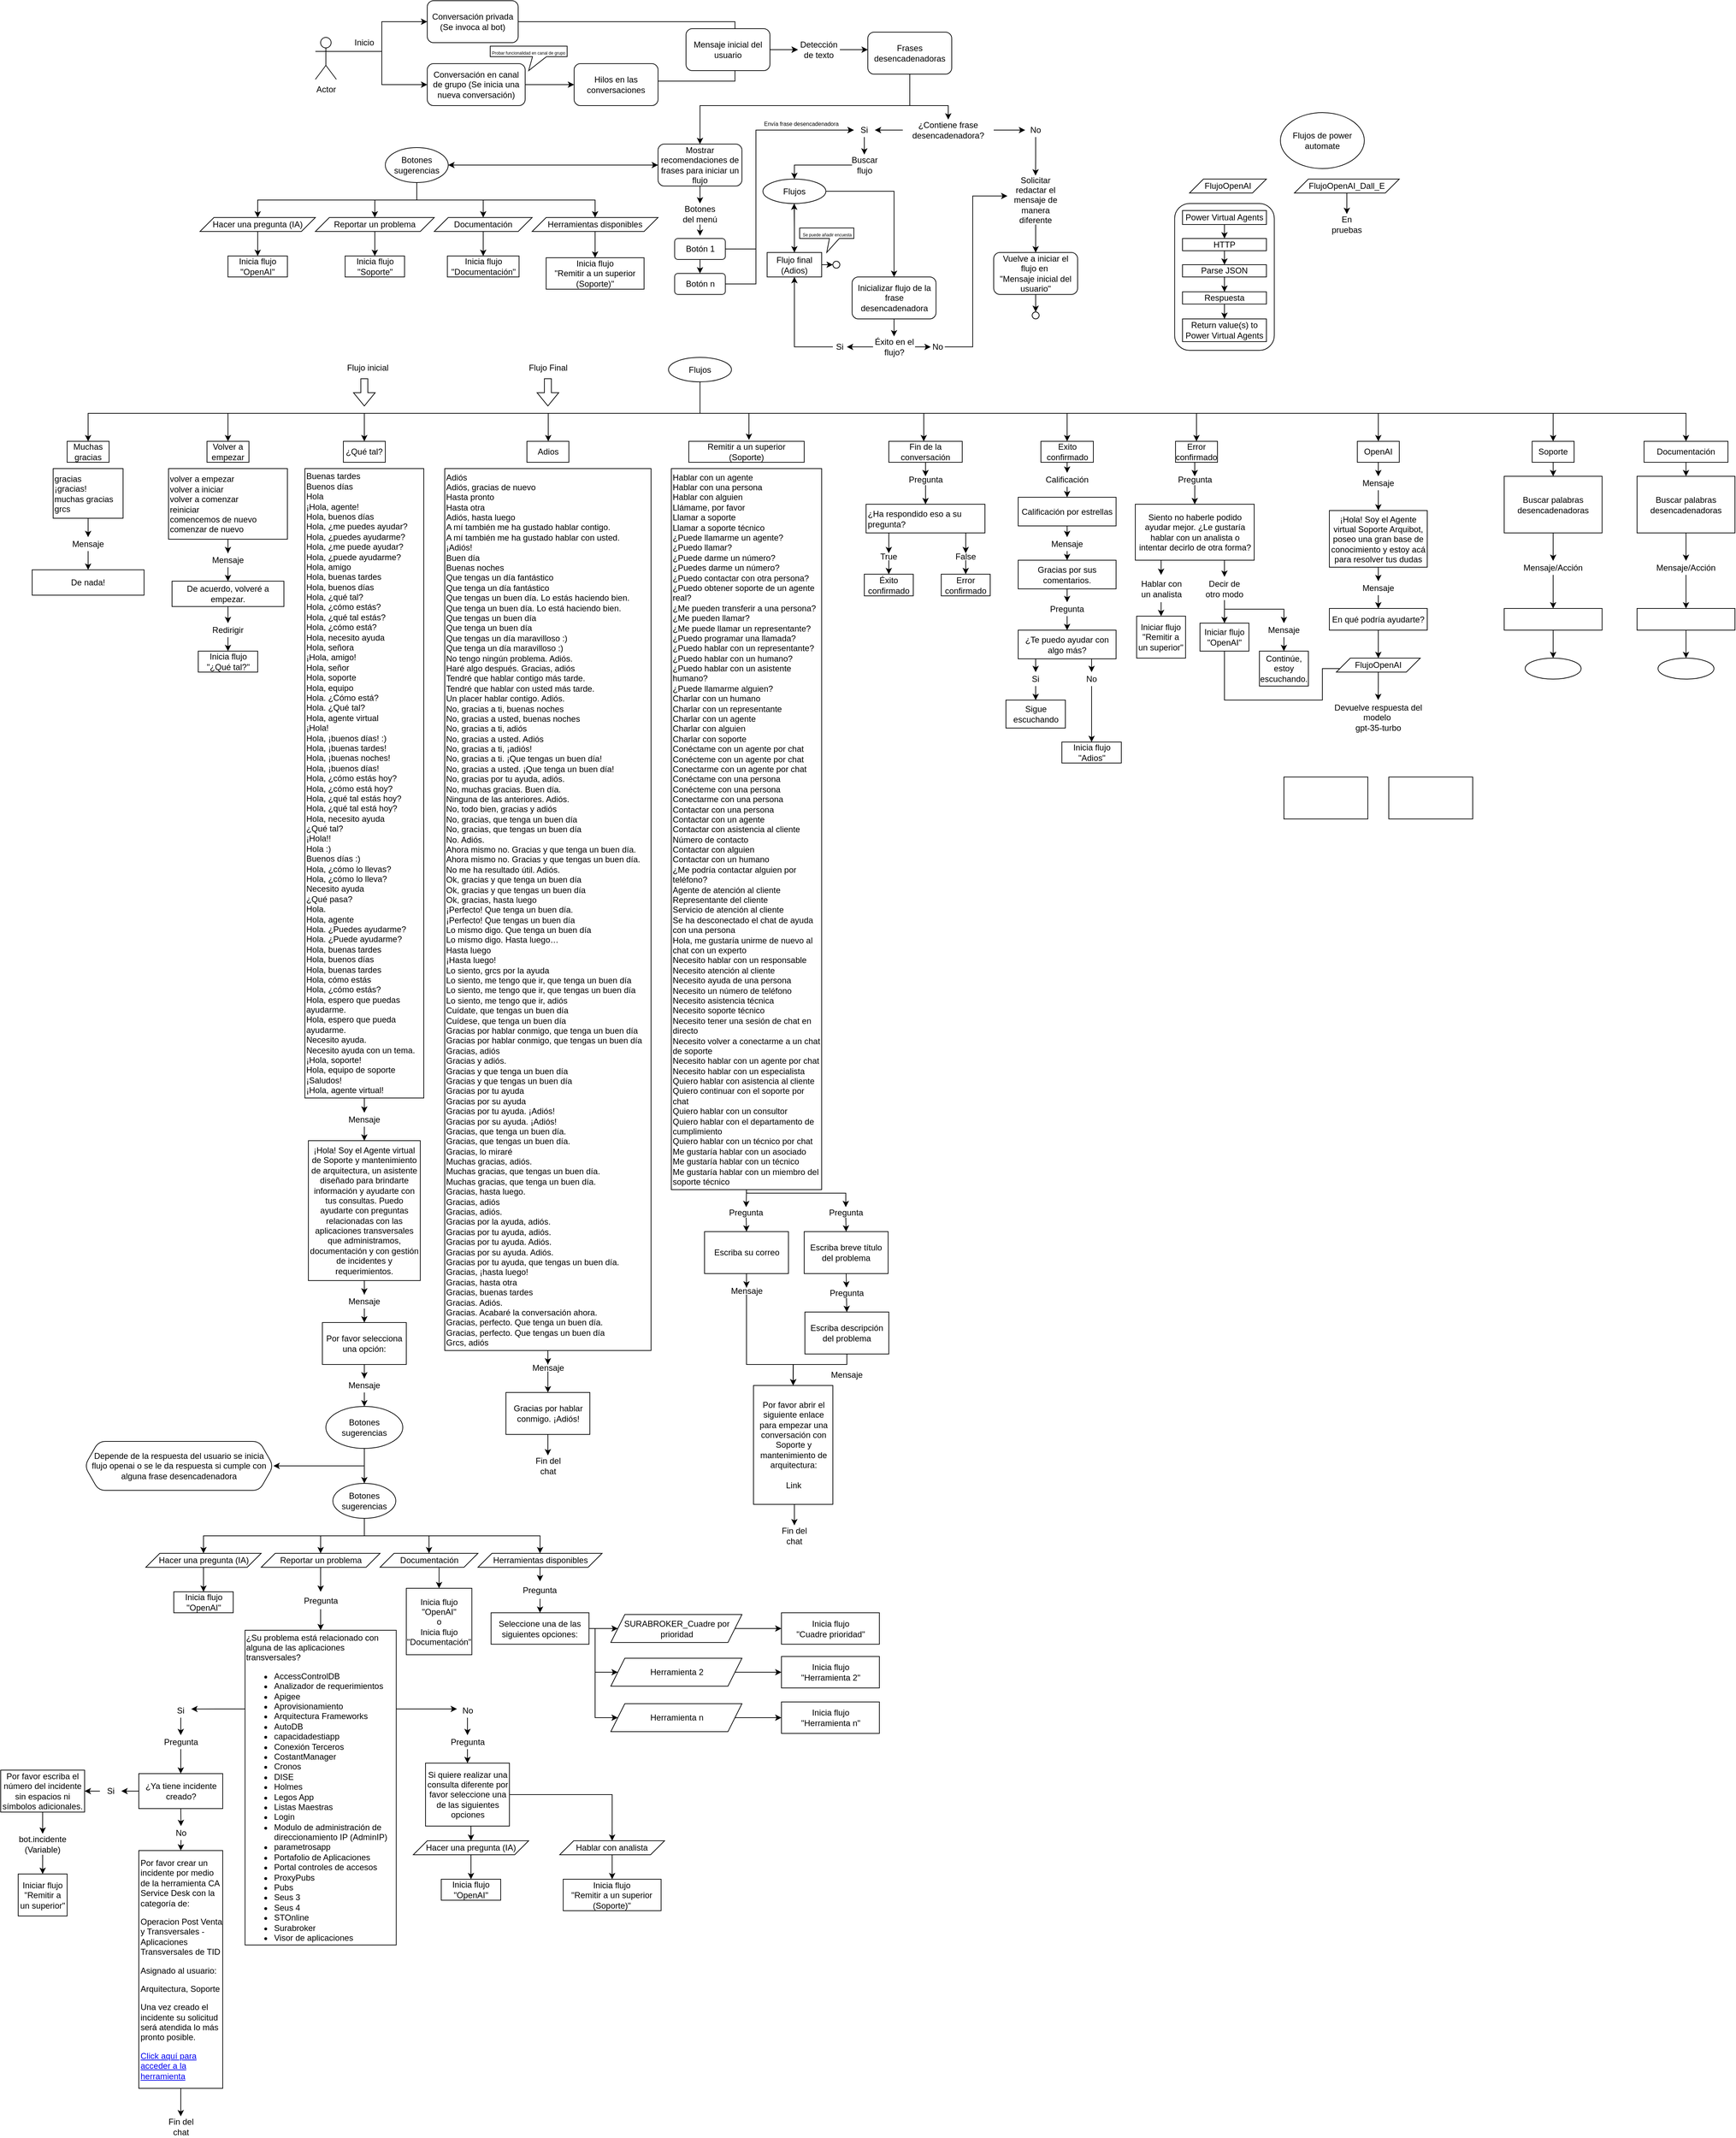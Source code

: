 <mxfile version="21.6.6" type="github">
  <diagram id="6a731a19-8d31-9384-78a2-239565b7b9f0" name="Page-1">
    <mxGraphModel dx="2385" dy="565" grid="1" gridSize="10" guides="1" tooltips="1" connect="1" arrows="1" fold="1" page="1" pageScale="1" pageWidth="1169" pageHeight="827" background="none" math="0" shadow="0">
      <root>
        <mxCell id="0" />
        <mxCell id="1" parent="0" />
        <mxCell id="6XLFOW6tzgMGZKUMcbwn-2158" value="" style="rounded=1;whiteSpace=wrap;html=1;" vertex="1" parent="1">
          <mxGeometry x="1258.75" y="330" width="142.5" height="210" as="geometry" />
        </mxCell>
        <mxCell id="6XLFOW6tzgMGZKUMcbwn-1805" style="edgeStyle=orthogonalEdgeStyle;rounded=0;orthogonalLoop=1;jettySize=auto;html=1;exitX=1;exitY=0.5;exitDx=0;exitDy=0;" edge="1" parent="1" source="6XLFOW6tzgMGZKUMcbwn-1785" target="6XLFOW6tzgMGZKUMcbwn-1804">
          <mxGeometry relative="1" as="geometry">
            <Array as="points">
              <mxPoint x="630" y="70" />
              <mxPoint x="630" y="110" />
            </Array>
          </mxGeometry>
        </mxCell>
        <mxCell id="6XLFOW6tzgMGZKUMcbwn-1785" value="Conversación privada (Se invoca al bot)" style="rounded=1;whiteSpace=wrap;html=1;" vertex="1" parent="1">
          <mxGeometry x="190" y="40" width="130" height="60" as="geometry" />
        </mxCell>
        <mxCell id="6XLFOW6tzgMGZKUMcbwn-1795" style="edgeStyle=orthogonalEdgeStyle;rounded=0;orthogonalLoop=1;jettySize=auto;html=1;exitX=1;exitY=0.5;exitDx=0;exitDy=0;entryX=0;entryY=0.5;entryDx=0;entryDy=0;" edge="1" parent="1" source="6XLFOW6tzgMGZKUMcbwn-1786" target="6XLFOW6tzgMGZKUMcbwn-1796">
          <mxGeometry relative="1" as="geometry">
            <mxPoint x="380" y="160" as="targetPoint" />
          </mxGeometry>
        </mxCell>
        <mxCell id="6XLFOW6tzgMGZKUMcbwn-1786" value="Conversación en canal de grupo (Se inicia una nueva conversación)" style="rounded=1;whiteSpace=wrap;html=1;" vertex="1" parent="1">
          <mxGeometry x="190" y="130" width="140" height="60" as="geometry" />
        </mxCell>
        <mxCell id="6XLFOW6tzgMGZKUMcbwn-1809" style="edgeStyle=orthogonalEdgeStyle;rounded=0;orthogonalLoop=1;jettySize=auto;html=1;exitX=1;exitY=0.333;exitDx=0;exitDy=0;exitPerimeter=0;entryX=0;entryY=0.5;entryDx=0;entryDy=0;" edge="1" parent="1" source="6XLFOW6tzgMGZKUMcbwn-1787" target="6XLFOW6tzgMGZKUMcbwn-1785">
          <mxGeometry relative="1" as="geometry" />
        </mxCell>
        <mxCell id="6XLFOW6tzgMGZKUMcbwn-1810" style="edgeStyle=orthogonalEdgeStyle;rounded=0;orthogonalLoop=1;jettySize=auto;html=1;exitX=1;exitY=0.333;exitDx=0;exitDy=0;exitPerimeter=0;entryX=0;entryY=0.5;entryDx=0;entryDy=0;" edge="1" parent="1" source="6XLFOW6tzgMGZKUMcbwn-1787" target="6XLFOW6tzgMGZKUMcbwn-1786">
          <mxGeometry relative="1" as="geometry" />
        </mxCell>
        <mxCell id="6XLFOW6tzgMGZKUMcbwn-1787" value="Actor" style="shape=umlActor;verticalLabelPosition=bottom;verticalAlign=top;html=1;outlineConnect=0;" vertex="1" parent="1">
          <mxGeometry x="30" y="92.5" width="30" height="60" as="geometry" />
        </mxCell>
        <mxCell id="6XLFOW6tzgMGZKUMcbwn-1806" style="edgeStyle=orthogonalEdgeStyle;rounded=0;orthogonalLoop=1;jettySize=auto;html=1;exitX=1;exitY=0.5;exitDx=0;exitDy=0;entryX=0;entryY=0.5;entryDx=0;entryDy=0;" edge="1" parent="1" source="6XLFOW6tzgMGZKUMcbwn-1796" target="6XLFOW6tzgMGZKUMcbwn-1804">
          <mxGeometry relative="1" as="geometry">
            <mxPoint x="705" y="110" as="targetPoint" />
            <mxPoint x="600" y="155" as="sourcePoint" />
            <Array as="points">
              <mxPoint x="520" y="155" />
              <mxPoint x="630" y="155" />
              <mxPoint x="630" y="110" />
            </Array>
          </mxGeometry>
        </mxCell>
        <mxCell id="6XLFOW6tzgMGZKUMcbwn-1796" value="Hilos en las conversaciones" style="rounded=1;whiteSpace=wrap;html=1;" vertex="1" parent="1">
          <mxGeometry x="400" y="130" width="120" height="60" as="geometry" />
        </mxCell>
        <mxCell id="6XLFOW6tzgMGZKUMcbwn-1832" style="edgeStyle=orthogonalEdgeStyle;rounded=0;orthogonalLoop=1;jettySize=auto;html=1;exitX=0.5;exitY=1;exitDx=0;exitDy=0;entryX=0.5;entryY=0;entryDx=0;entryDy=0;" edge="1" parent="1" source="6XLFOW6tzgMGZKUMcbwn-1797" target="6XLFOW6tzgMGZKUMcbwn-1802">
          <mxGeometry relative="1" as="geometry">
            <Array as="points">
              <mxPoint x="880" y="190" />
              <mxPoint x="580" y="190" />
            </Array>
          </mxGeometry>
        </mxCell>
        <mxCell id="6XLFOW6tzgMGZKUMcbwn-1833" style="edgeStyle=orthogonalEdgeStyle;rounded=0;orthogonalLoop=1;jettySize=auto;html=1;exitX=0.5;exitY=1;exitDx=0;exitDy=0;entryX=0.5;entryY=0;entryDx=0;entryDy=0;" edge="1" parent="1" source="6XLFOW6tzgMGZKUMcbwn-1797" target="6XLFOW6tzgMGZKUMcbwn-1824">
          <mxGeometry relative="1" as="geometry">
            <Array as="points">
              <mxPoint x="880" y="190" />
              <mxPoint x="935" y="190" />
            </Array>
          </mxGeometry>
        </mxCell>
        <mxCell id="6XLFOW6tzgMGZKUMcbwn-1797" value="Frases desencadenadoras" style="rounded=1;whiteSpace=wrap;html=1;" vertex="1" parent="1">
          <mxGeometry x="820" y="85" width="120" height="60" as="geometry" />
        </mxCell>
        <mxCell id="6XLFOW6tzgMGZKUMcbwn-1800" value="&lt;font style=&quot;font-size: 6px;&quot;&gt;Probar funcionalidad en canal de grupo&lt;/font&gt;" style="shape=callout;whiteSpace=wrap;html=1;perimeter=calloutPerimeter;size=20;position=0.55;" vertex="1" parent="1">
          <mxGeometry x="280" y="105" width="110" height="35" as="geometry" />
        </mxCell>
        <mxCell id="6XLFOW6tzgMGZKUMcbwn-1866" style="edgeStyle=orthogonalEdgeStyle;rounded=0;orthogonalLoop=1;jettySize=auto;html=1;exitX=0.5;exitY=1;exitDx=0;exitDy=0;entryX=0.5;entryY=0;entryDx=0;entryDy=0;" edge="1" parent="1" source="6XLFOW6tzgMGZKUMcbwn-1802" target="6XLFOW6tzgMGZKUMcbwn-1847">
          <mxGeometry relative="1" as="geometry" />
        </mxCell>
        <mxCell id="6XLFOW6tzgMGZKUMcbwn-2140" style="edgeStyle=orthogonalEdgeStyle;rounded=0;orthogonalLoop=1;jettySize=auto;html=1;exitX=0;exitY=0.5;exitDx=0;exitDy=0;entryX=1;entryY=0.5;entryDx=0;entryDy=0;" edge="1" parent="1" source="6XLFOW6tzgMGZKUMcbwn-1802" target="6XLFOW6tzgMGZKUMcbwn-1899">
          <mxGeometry relative="1" as="geometry" />
        </mxCell>
        <mxCell id="6XLFOW6tzgMGZKUMcbwn-1802" value="Mostrar recomendaciones de frases para iniciar un flujo" style="rounded=1;whiteSpace=wrap;html=1;" vertex="1" parent="1">
          <mxGeometry x="520" y="245" width="120" height="60" as="geometry" />
        </mxCell>
        <mxCell id="6XLFOW6tzgMGZKUMcbwn-1807" style="edgeStyle=orthogonalEdgeStyle;rounded=0;orthogonalLoop=1;jettySize=auto;html=1;exitX=1;exitY=0.5;exitDx=0;exitDy=0;entryX=0;entryY=0.417;entryDx=0;entryDy=0;entryPerimeter=0;" edge="1" parent="1" source="6XLFOW6tzgMGZKUMcbwn-1804" target="6XLFOW6tzgMGZKUMcbwn-1797">
          <mxGeometry relative="1" as="geometry">
            <mxPoint x="799" y="110" as="targetPoint" />
            <Array as="points" />
          </mxGeometry>
        </mxCell>
        <mxCell id="6XLFOW6tzgMGZKUMcbwn-1804" value="Detección de texto" style="text;html=1;strokeColor=none;fillColor=none;align=center;verticalAlign=middle;whiteSpace=wrap;rounded=0;" vertex="1" parent="1">
          <mxGeometry x="720" y="95" width="60" height="30" as="geometry" />
        </mxCell>
        <mxCell id="6XLFOW6tzgMGZKUMcbwn-1845" style="edgeStyle=orthogonalEdgeStyle;rounded=0;orthogonalLoop=1;jettySize=auto;html=1;exitX=0.5;exitY=1;exitDx=0;exitDy=0;entryX=0.5;entryY=0;entryDx=0;entryDy=0;" edge="1" parent="1" source="6XLFOW6tzgMGZKUMcbwn-1808" target="6XLFOW6tzgMGZKUMcbwn-1842">
          <mxGeometry relative="1" as="geometry" />
        </mxCell>
        <mxCell id="6XLFOW6tzgMGZKUMcbwn-1808" value="Vuelve a iniciar el flujo en&amp;nbsp;&lt;br&gt;&quot;Mensaje inicial del usuario&quot;" style="rounded=1;whiteSpace=wrap;html=1;" vertex="1" parent="1">
          <mxGeometry x="1000" y="400" width="120" height="60" as="geometry" />
        </mxCell>
        <mxCell id="6XLFOW6tzgMGZKUMcbwn-1811" value="Mensaje inicial del usuario" style="rounded=1;whiteSpace=wrap;html=1;" vertex="1" parent="1">
          <mxGeometry x="560" y="80" width="120" height="60" as="geometry" />
        </mxCell>
        <mxCell id="6XLFOW6tzgMGZKUMcbwn-1816" style="edgeStyle=orthogonalEdgeStyle;rounded=0;orthogonalLoop=1;jettySize=auto;html=1;entryX=0.5;entryY=0;entryDx=0;entryDy=0;" edge="1" parent="1" target="6XLFOW6tzgMGZKUMcbwn-1808">
          <mxGeometry relative="1" as="geometry">
            <mxPoint x="1060" y="360" as="sourcePoint" />
            <Array as="points">
              <mxPoint x="1060" y="380" />
              <mxPoint x="1060" y="380" />
            </Array>
          </mxGeometry>
        </mxCell>
        <mxCell id="6XLFOW6tzgMGZKUMcbwn-1814" value="Solicitar redactar el mensaje de manera diferente" style="text;html=1;strokeColor=none;fillColor=none;align=center;verticalAlign=middle;whiteSpace=wrap;rounded=0;" vertex="1" parent="1">
          <mxGeometry x="1020" y="300" width="80" height="50" as="geometry" />
        </mxCell>
        <mxCell id="6XLFOW6tzgMGZKUMcbwn-1836" style="edgeStyle=orthogonalEdgeStyle;rounded=0;orthogonalLoop=1;jettySize=auto;html=1;exitX=1;exitY=0.5;exitDx=0;exitDy=0;" edge="1" parent="1" source="6XLFOW6tzgMGZKUMcbwn-1824" target="6XLFOW6tzgMGZKUMcbwn-1830">
          <mxGeometry relative="1" as="geometry" />
        </mxCell>
        <mxCell id="6XLFOW6tzgMGZKUMcbwn-1838" style="edgeStyle=orthogonalEdgeStyle;rounded=0;orthogonalLoop=1;jettySize=auto;html=1;exitX=0;exitY=0.5;exitDx=0;exitDy=0;" edge="1" parent="1" source="6XLFOW6tzgMGZKUMcbwn-1824" target="6XLFOW6tzgMGZKUMcbwn-1825">
          <mxGeometry relative="1" as="geometry" />
        </mxCell>
        <mxCell id="6XLFOW6tzgMGZKUMcbwn-1824" value="¿Contiene frase desencadenadora?" style="text;html=1;strokeColor=none;fillColor=none;align=center;verticalAlign=middle;whiteSpace=wrap;rounded=0;" vertex="1" parent="1">
          <mxGeometry x="870" y="210" width="130" height="30" as="geometry" />
        </mxCell>
        <mxCell id="6XLFOW6tzgMGZKUMcbwn-1851" style="edgeStyle=orthogonalEdgeStyle;rounded=0;orthogonalLoop=1;jettySize=auto;html=1;exitX=0.5;exitY=1;exitDx=0;exitDy=0;" edge="1" parent="1" source="6XLFOW6tzgMGZKUMcbwn-1825" target="6XLFOW6tzgMGZKUMcbwn-1840">
          <mxGeometry relative="1" as="geometry" />
        </mxCell>
        <mxCell id="6XLFOW6tzgMGZKUMcbwn-1825" value="Si" style="text;html=1;strokeColor=none;fillColor=none;align=center;verticalAlign=middle;whiteSpace=wrap;rounded=0;" vertex="1" parent="1">
          <mxGeometry x="800" y="215" width="30" height="20" as="geometry" />
        </mxCell>
        <mxCell id="6XLFOW6tzgMGZKUMcbwn-1873" style="edgeStyle=orthogonalEdgeStyle;rounded=0;orthogonalLoop=1;jettySize=auto;html=1;exitX=0.5;exitY=1;exitDx=0;exitDy=0;entryX=0.5;entryY=0;entryDx=0;entryDy=0;" edge="1" parent="1" source="6XLFOW6tzgMGZKUMcbwn-1826" target="6XLFOW6tzgMGZKUMcbwn-1868">
          <mxGeometry relative="1" as="geometry" />
        </mxCell>
        <mxCell id="6XLFOW6tzgMGZKUMcbwn-1826" value="Inicializar flujo de la frase desencadenadora" style="rounded=1;whiteSpace=wrap;html=1;" vertex="1" parent="1">
          <mxGeometry x="797.5" y="435" width="120" height="60" as="geometry" />
        </mxCell>
        <mxCell id="6XLFOW6tzgMGZKUMcbwn-1835" style="edgeStyle=orthogonalEdgeStyle;rounded=0;orthogonalLoop=1;jettySize=auto;html=1;exitX=0.5;exitY=1;exitDx=0;exitDy=0;" edge="1" parent="1" source="6XLFOW6tzgMGZKUMcbwn-1830">
          <mxGeometry relative="1" as="geometry">
            <mxPoint x="1059.857" y="290" as="targetPoint" />
          </mxGeometry>
        </mxCell>
        <mxCell id="6XLFOW6tzgMGZKUMcbwn-1830" value="No" style="text;html=1;strokeColor=none;fillColor=none;align=center;verticalAlign=middle;whiteSpace=wrap;rounded=0;" vertex="1" parent="1">
          <mxGeometry x="1045" y="215" width="30" height="20" as="geometry" />
        </mxCell>
        <mxCell id="6XLFOW6tzgMGZKUMcbwn-1875" style="edgeStyle=orthogonalEdgeStyle;rounded=0;orthogonalLoop=1;jettySize=auto;html=1;exitX=0;exitY=0.5;exitDx=0;exitDy=0;entryX=0.5;entryY=0;entryDx=0;entryDy=0;" edge="1" parent="1" source="6XLFOW6tzgMGZKUMcbwn-1840" target="6XLFOW6tzgMGZKUMcbwn-1854">
          <mxGeometry relative="1" as="geometry" />
        </mxCell>
        <mxCell id="6XLFOW6tzgMGZKUMcbwn-1840" value="Buscar flujo" style="text;html=1;strokeColor=none;fillColor=none;align=center;verticalAlign=middle;whiteSpace=wrap;rounded=0;" vertex="1" parent="1">
          <mxGeometry x="797.5" y="260" width="35" height="30" as="geometry" />
        </mxCell>
        <mxCell id="6XLFOW6tzgMGZKUMcbwn-1842" value="" style="ellipse;whiteSpace=wrap;html=1;aspect=fixed;" vertex="1" parent="1">
          <mxGeometry x="1055" y="485" width="10" height="10" as="geometry" />
        </mxCell>
        <mxCell id="6XLFOW6tzgMGZKUMcbwn-1874" style="edgeStyle=orthogonalEdgeStyle;rounded=0;orthogonalLoop=1;jettySize=auto;html=1;exitX=0.5;exitY=1;exitDx=0;exitDy=0;entryX=0.5;entryY=0;entryDx=0;entryDy=0;" edge="1" parent="1" source="6XLFOW6tzgMGZKUMcbwn-1846" target="6XLFOW6tzgMGZKUMcbwn-1848">
          <mxGeometry relative="1" as="geometry" />
        </mxCell>
        <mxCell id="6XLFOW6tzgMGZKUMcbwn-1878" style="edgeStyle=orthogonalEdgeStyle;rounded=0;orthogonalLoop=1;jettySize=auto;html=1;exitX=1;exitY=0.5;exitDx=0;exitDy=0;entryX=0;entryY=0.5;entryDx=0;entryDy=0;" edge="1" parent="1" source="6XLFOW6tzgMGZKUMcbwn-1846" target="6XLFOW6tzgMGZKUMcbwn-1825">
          <mxGeometry relative="1" as="geometry">
            <mxPoint x="810" y="160" as="targetPoint" />
            <Array as="points">
              <mxPoint x="660" y="395" />
              <mxPoint x="660" y="225" />
            </Array>
          </mxGeometry>
        </mxCell>
        <mxCell id="6XLFOW6tzgMGZKUMcbwn-1846" value="Botón 1" style="rounded=1;whiteSpace=wrap;html=1;" vertex="1" parent="1">
          <mxGeometry x="543.75" y="380" width="72.5" height="30" as="geometry" />
        </mxCell>
        <mxCell id="6XLFOW6tzgMGZKUMcbwn-1867" style="edgeStyle=orthogonalEdgeStyle;rounded=0;orthogonalLoop=1;jettySize=auto;html=1;exitX=0.5;exitY=1;exitDx=0;exitDy=0;entryX=0.501;entryY=-0.131;entryDx=0;entryDy=0;entryPerimeter=0;" edge="1" parent="1" source="6XLFOW6tzgMGZKUMcbwn-1847" target="6XLFOW6tzgMGZKUMcbwn-1846">
          <mxGeometry relative="1" as="geometry" />
        </mxCell>
        <mxCell id="6XLFOW6tzgMGZKUMcbwn-1847" value="Botones del menú" style="text;html=1;strokeColor=none;fillColor=none;align=center;verticalAlign=middle;whiteSpace=wrap;rounded=0;" vertex="1" parent="1">
          <mxGeometry x="550" y="330" width="60" height="30" as="geometry" />
        </mxCell>
        <mxCell id="6XLFOW6tzgMGZKUMcbwn-1877" style="edgeStyle=orthogonalEdgeStyle;rounded=0;orthogonalLoop=1;jettySize=auto;html=1;exitX=1;exitY=0.5;exitDx=0;exitDy=0;entryX=0;entryY=0.5;entryDx=0;entryDy=0;" edge="1" parent="1" source="6XLFOW6tzgMGZKUMcbwn-1848" target="6XLFOW6tzgMGZKUMcbwn-1825">
          <mxGeometry relative="1" as="geometry">
            <mxPoint x="870" y="170" as="targetPoint" />
            <Array as="points">
              <mxPoint x="660" y="445" />
              <mxPoint x="660" y="225" />
            </Array>
          </mxGeometry>
        </mxCell>
        <mxCell id="6XLFOW6tzgMGZKUMcbwn-1848" value="Botón n" style="rounded=1;whiteSpace=wrap;html=1;" vertex="1" parent="1">
          <mxGeometry x="543.75" y="430" width="72.5" height="30" as="geometry" />
        </mxCell>
        <mxCell id="6XLFOW6tzgMGZKUMcbwn-1887" style="edgeStyle=orthogonalEdgeStyle;rounded=0;orthogonalLoop=1;jettySize=auto;html=1;exitX=0.5;exitY=1;exitDx=0;exitDy=0;entryX=0.5;entryY=0;entryDx=0;entryDy=0;" edge="1" parent="1" source="6XLFOW6tzgMGZKUMcbwn-1854" target="6XLFOW6tzgMGZKUMcbwn-1886">
          <mxGeometry relative="1" as="geometry" />
        </mxCell>
        <mxCell id="6XLFOW6tzgMGZKUMcbwn-1890" style="edgeStyle=orthogonalEdgeStyle;rounded=0;orthogonalLoop=1;jettySize=auto;html=1;exitX=1;exitY=0.5;exitDx=0;exitDy=0;entryX=0.5;entryY=0;entryDx=0;entryDy=0;" edge="1" parent="1" source="6XLFOW6tzgMGZKUMcbwn-1854" target="6XLFOW6tzgMGZKUMcbwn-1826">
          <mxGeometry relative="1" as="geometry" />
        </mxCell>
        <mxCell id="6XLFOW6tzgMGZKUMcbwn-1854" value="Flujos" style="ellipse;whiteSpace=wrap;html=1;" vertex="1" parent="1">
          <mxGeometry x="670" y="295" width="90" height="35" as="geometry" />
        </mxCell>
        <mxCell id="6XLFOW6tzgMGZKUMcbwn-1871" style="edgeStyle=orthogonalEdgeStyle;rounded=0;orthogonalLoop=1;jettySize=auto;html=1;exitX=1;exitY=0.5;exitDx=0;exitDy=0;entryX=0;entryY=0.5;entryDx=0;entryDy=0;" edge="1" parent="1" source="6XLFOW6tzgMGZKUMcbwn-1868" target="6XLFOW6tzgMGZKUMcbwn-1870">
          <mxGeometry relative="1" as="geometry">
            <mxPoint x="900" y="535" as="targetPoint" />
          </mxGeometry>
        </mxCell>
        <mxCell id="6XLFOW6tzgMGZKUMcbwn-1872" style="edgeStyle=orthogonalEdgeStyle;rounded=0;orthogonalLoop=1;jettySize=auto;html=1;exitX=0;exitY=0.5;exitDx=0;exitDy=0;" edge="1" parent="1" source="6XLFOW6tzgMGZKUMcbwn-1868" target="6XLFOW6tzgMGZKUMcbwn-1869">
          <mxGeometry relative="1" as="geometry" />
        </mxCell>
        <mxCell id="6XLFOW6tzgMGZKUMcbwn-1868" value="Éxito en el flujo?" style="text;html=1;strokeColor=none;fillColor=none;align=center;verticalAlign=middle;whiteSpace=wrap;rounded=0;" vertex="1" parent="1">
          <mxGeometry x="827.5" y="520" width="60" height="30" as="geometry" />
        </mxCell>
        <mxCell id="6XLFOW6tzgMGZKUMcbwn-1896" style="edgeStyle=orthogonalEdgeStyle;rounded=0;orthogonalLoop=1;jettySize=auto;html=1;exitX=0;exitY=0.5;exitDx=0;exitDy=0;entryX=0.5;entryY=1;entryDx=0;entryDy=0;" edge="1" parent="1" source="6XLFOW6tzgMGZKUMcbwn-1869" target="6XLFOW6tzgMGZKUMcbwn-1886">
          <mxGeometry relative="1" as="geometry" />
        </mxCell>
        <mxCell id="6XLFOW6tzgMGZKUMcbwn-1869" value="Si" style="text;html=1;strokeColor=none;fillColor=none;align=center;verticalAlign=middle;whiteSpace=wrap;rounded=0;" vertex="1" parent="1">
          <mxGeometry x="770" y="520" width="20" height="30" as="geometry" />
        </mxCell>
        <mxCell id="6XLFOW6tzgMGZKUMcbwn-1891" style="edgeStyle=orthogonalEdgeStyle;rounded=0;orthogonalLoop=1;jettySize=auto;html=1;entryX=-0.005;entryY=0.386;entryDx=0;entryDy=0;entryPerimeter=0;exitX=1;exitY=0.5;exitDx=0;exitDy=0;" edge="1" parent="1" source="6XLFOW6tzgMGZKUMcbwn-1870" target="6XLFOW6tzgMGZKUMcbwn-1814">
          <mxGeometry relative="1" as="geometry">
            <mxPoint x="920" y="380" as="targetPoint" />
            <mxPoint x="940" y="500" as="sourcePoint" />
            <Array as="points">
              <mxPoint x="970" y="535" />
              <mxPoint x="970" y="319" />
            </Array>
          </mxGeometry>
        </mxCell>
        <mxCell id="6XLFOW6tzgMGZKUMcbwn-1870" value="No" style="text;html=1;strokeColor=none;fillColor=none;align=center;verticalAlign=middle;whiteSpace=wrap;rounded=0;" vertex="1" parent="1">
          <mxGeometry x="910" y="520" width="20" height="30" as="geometry" />
        </mxCell>
        <mxCell id="6XLFOW6tzgMGZKUMcbwn-1879" value="&lt;font style=&quot;font-size: 8px;&quot;&gt;Envía frase desencadenadora&lt;/font&gt;" style="text;html=1;strokeColor=none;fillColor=none;align=center;verticalAlign=middle;whiteSpace=wrap;rounded=0;" vertex="1" parent="1">
          <mxGeometry x="630" y="200" width="190" height="30" as="geometry" />
        </mxCell>
        <mxCell id="6XLFOW6tzgMGZKUMcbwn-1888" style="edgeStyle=orthogonalEdgeStyle;rounded=0;orthogonalLoop=1;jettySize=auto;html=1;exitX=0.5;exitY=0;exitDx=0;exitDy=0;" edge="1" parent="1" source="6XLFOW6tzgMGZKUMcbwn-1886">
          <mxGeometry relative="1" as="geometry">
            <mxPoint x="714.667" y="330" as="targetPoint" />
          </mxGeometry>
        </mxCell>
        <mxCell id="6XLFOW6tzgMGZKUMcbwn-1893" style="edgeStyle=orthogonalEdgeStyle;rounded=0;orthogonalLoop=1;jettySize=auto;html=1;exitX=1;exitY=0.5;exitDx=0;exitDy=0;" edge="1" parent="1" source="6XLFOW6tzgMGZKUMcbwn-1886">
          <mxGeometry relative="1" as="geometry">
            <mxPoint x="770" y="417.276" as="targetPoint" />
          </mxGeometry>
        </mxCell>
        <mxCell id="6XLFOW6tzgMGZKUMcbwn-1886" value="Flujo final&lt;br&gt;(Adios)" style="rounded=0;whiteSpace=wrap;html=1;" vertex="1" parent="1">
          <mxGeometry x="676" y="400" width="78" height="35" as="geometry" />
        </mxCell>
        <mxCell id="6XLFOW6tzgMGZKUMcbwn-1889" value="" style="ellipse;whiteSpace=wrap;html=1;aspect=fixed;" vertex="1" parent="1">
          <mxGeometry x="770" y="412.5" width="10" height="10" as="geometry" />
        </mxCell>
        <mxCell id="6XLFOW6tzgMGZKUMcbwn-1895" value="Inicio" style="text;html=1;strokeColor=none;fillColor=none;align=center;verticalAlign=middle;whiteSpace=wrap;rounded=0;" vertex="1" parent="1">
          <mxGeometry x="70" y="85" width="60" height="30" as="geometry" />
        </mxCell>
        <mxCell id="6XLFOW6tzgMGZKUMcbwn-1966" style="edgeStyle=orthogonalEdgeStyle;rounded=0;orthogonalLoop=1;jettySize=auto;html=1;exitX=0.5;exitY=1;exitDx=0;exitDy=0;entryX=0.5;entryY=0;entryDx=0;entryDy=0;" edge="1" parent="1" source="6XLFOW6tzgMGZKUMcbwn-1898" target="6XLFOW6tzgMGZKUMcbwn-1900">
          <mxGeometry relative="1" as="geometry">
            <Array as="points">
              <mxPoint x="580" y="630" />
              <mxPoint x="100" y="630" />
            </Array>
          </mxGeometry>
        </mxCell>
        <mxCell id="6XLFOW6tzgMGZKUMcbwn-1967" style="edgeStyle=orthogonalEdgeStyle;rounded=0;orthogonalLoop=1;jettySize=auto;html=1;exitX=0.5;exitY=1;exitDx=0;exitDy=0;" edge="1" parent="1" source="6XLFOW6tzgMGZKUMcbwn-1898" target="6XLFOW6tzgMGZKUMcbwn-1911">
          <mxGeometry relative="1" as="geometry">
            <Array as="points">
              <mxPoint x="580" y="630" />
              <mxPoint x="363" y="630" />
            </Array>
          </mxGeometry>
        </mxCell>
        <mxCell id="6XLFOW6tzgMGZKUMcbwn-1968" style="edgeStyle=orthogonalEdgeStyle;rounded=0;orthogonalLoop=1;jettySize=auto;html=1;exitX=0.5;exitY=1;exitDx=0;exitDy=0;entryX=0.526;entryY=-0.066;entryDx=0;entryDy=0;entryPerimeter=0;" edge="1" parent="1" source="6XLFOW6tzgMGZKUMcbwn-1898" target="6XLFOW6tzgMGZKUMcbwn-1955">
          <mxGeometry relative="1" as="geometry">
            <Array as="points">
              <mxPoint x="580" y="630" />
              <mxPoint x="650" y="630" />
              <mxPoint x="650" y="668" />
            </Array>
          </mxGeometry>
        </mxCell>
        <mxCell id="6XLFOW6tzgMGZKUMcbwn-1969" style="edgeStyle=orthogonalEdgeStyle;rounded=0;orthogonalLoop=1;jettySize=auto;html=1;exitX=0.5;exitY=1;exitDx=0;exitDy=0;" edge="1" parent="1" source="6XLFOW6tzgMGZKUMcbwn-1898" target="6XLFOW6tzgMGZKUMcbwn-1934">
          <mxGeometry relative="1" as="geometry">
            <Array as="points">
              <mxPoint x="580" y="630" />
              <mxPoint x="900" y="630" />
            </Array>
          </mxGeometry>
        </mxCell>
        <mxCell id="6XLFOW6tzgMGZKUMcbwn-2018" style="edgeStyle=orthogonalEdgeStyle;rounded=0;orthogonalLoop=1;jettySize=auto;html=1;exitX=0.5;exitY=1;exitDx=0;exitDy=0;entryX=0.5;entryY=0;entryDx=0;entryDy=0;" edge="1" parent="1" source="6XLFOW6tzgMGZKUMcbwn-1898" target="6XLFOW6tzgMGZKUMcbwn-1996">
          <mxGeometry relative="1" as="geometry">
            <Array as="points">
              <mxPoint x="580" y="630" />
              <mxPoint x="1105" y="630" />
            </Array>
          </mxGeometry>
        </mxCell>
        <mxCell id="6XLFOW6tzgMGZKUMcbwn-2019" style="edgeStyle=orthogonalEdgeStyle;rounded=0;orthogonalLoop=1;jettySize=auto;html=1;exitX=0.5;exitY=1;exitDx=0;exitDy=0;entryX=0.5;entryY=0;entryDx=0;entryDy=0;" edge="1" parent="1" source="6XLFOW6tzgMGZKUMcbwn-1898" target="6XLFOW6tzgMGZKUMcbwn-1944">
          <mxGeometry relative="1" as="geometry">
            <Array as="points">
              <mxPoint x="580" y="630" />
              <mxPoint x="1290" y="630" />
            </Array>
          </mxGeometry>
        </mxCell>
        <mxCell id="6XLFOW6tzgMGZKUMcbwn-2053" style="edgeStyle=orthogonalEdgeStyle;rounded=0;orthogonalLoop=1;jettySize=auto;html=1;exitX=0.5;exitY=1;exitDx=0;exitDy=0;entryX=0.5;entryY=0;entryDx=0;entryDy=0;" edge="1" parent="1" source="6XLFOW6tzgMGZKUMcbwn-1898" target="6XLFOW6tzgMGZKUMcbwn-2052">
          <mxGeometry relative="1" as="geometry">
            <Array as="points">
              <mxPoint x="580" y="630" />
              <mxPoint x="1550" y="630" />
            </Array>
          </mxGeometry>
        </mxCell>
        <mxCell id="6XLFOW6tzgMGZKUMcbwn-2055" style="edgeStyle=orthogonalEdgeStyle;rounded=0;orthogonalLoop=1;jettySize=auto;html=1;exitX=0.5;exitY=1;exitDx=0;exitDy=0;entryX=0.5;entryY=0;entryDx=0;entryDy=0;" edge="1" parent="1" source="6XLFOW6tzgMGZKUMcbwn-1898" target="6XLFOW6tzgMGZKUMcbwn-2054">
          <mxGeometry relative="1" as="geometry">
            <Array as="points">
              <mxPoint x="580" y="630" />
              <mxPoint x="-95" y="630" />
            </Array>
          </mxGeometry>
        </mxCell>
        <mxCell id="6XLFOW6tzgMGZKUMcbwn-2089" style="edgeStyle=orthogonalEdgeStyle;rounded=0;orthogonalLoop=1;jettySize=auto;html=1;exitX=0.5;exitY=1;exitDx=0;exitDy=0;entryX=0.5;entryY=0;entryDx=0;entryDy=0;" edge="1" parent="1" source="6XLFOW6tzgMGZKUMcbwn-1898" target="6XLFOW6tzgMGZKUMcbwn-2079">
          <mxGeometry relative="1" as="geometry">
            <Array as="points">
              <mxPoint x="580" y="630" />
              <mxPoint x="1800" y="630" />
            </Array>
          </mxGeometry>
        </mxCell>
        <mxCell id="6XLFOW6tzgMGZKUMcbwn-2138" style="edgeStyle=orthogonalEdgeStyle;rounded=0;orthogonalLoop=1;jettySize=auto;html=1;exitX=0.5;exitY=1;exitDx=0;exitDy=0;entryX=0.5;entryY=0;entryDx=0;entryDy=0;" edge="1" parent="1" source="6XLFOW6tzgMGZKUMcbwn-1898" target="6XLFOW6tzgMGZKUMcbwn-2098">
          <mxGeometry relative="1" as="geometry">
            <Array as="points">
              <mxPoint x="580" y="630" />
              <mxPoint x="1990" y="630" />
            </Array>
          </mxGeometry>
        </mxCell>
        <mxCell id="6XLFOW6tzgMGZKUMcbwn-2187" style="edgeStyle=orthogonalEdgeStyle;rounded=0;orthogonalLoop=1;jettySize=auto;html=1;exitX=0.5;exitY=1;exitDx=0;exitDy=0;entryX=0.5;entryY=0;entryDx=0;entryDy=0;" edge="1" parent="1" source="6XLFOW6tzgMGZKUMcbwn-1898" target="6XLFOW6tzgMGZKUMcbwn-2177">
          <mxGeometry relative="1" as="geometry">
            <Array as="points">
              <mxPoint x="580" y="630" />
              <mxPoint x="-295" y="630" />
            </Array>
          </mxGeometry>
        </mxCell>
        <mxCell id="6XLFOW6tzgMGZKUMcbwn-1898" value="Flujos" style="ellipse;whiteSpace=wrap;html=1;" vertex="1" parent="1">
          <mxGeometry x="535" y="550" width="90" height="35" as="geometry" />
        </mxCell>
        <mxCell id="6XLFOW6tzgMGZKUMcbwn-2139" style="edgeStyle=orthogonalEdgeStyle;rounded=0;orthogonalLoop=1;jettySize=auto;html=1;exitX=1;exitY=0.5;exitDx=0;exitDy=0;entryX=0;entryY=0.5;entryDx=0;entryDy=0;" edge="1" parent="1" source="6XLFOW6tzgMGZKUMcbwn-1899" target="6XLFOW6tzgMGZKUMcbwn-1802">
          <mxGeometry relative="1" as="geometry" />
        </mxCell>
        <mxCell id="6XLFOW6tzgMGZKUMcbwn-2173" style="edgeStyle=orthogonalEdgeStyle;rounded=0;orthogonalLoop=1;jettySize=auto;html=1;exitX=0.5;exitY=1;exitDx=0;exitDy=0;entryX=0.5;entryY=0;entryDx=0;entryDy=0;" edge="1" parent="1" source="6XLFOW6tzgMGZKUMcbwn-1899" target="6XLFOW6tzgMGZKUMcbwn-2095">
          <mxGeometry relative="1" as="geometry" />
        </mxCell>
        <mxCell id="6XLFOW6tzgMGZKUMcbwn-2174" style="edgeStyle=orthogonalEdgeStyle;rounded=0;orthogonalLoop=1;jettySize=auto;html=1;exitX=0.5;exitY=1;exitDx=0;exitDy=0;entryX=0.5;entryY=0;entryDx=0;entryDy=0;" edge="1" parent="1" source="6XLFOW6tzgMGZKUMcbwn-1899" target="6XLFOW6tzgMGZKUMcbwn-2094">
          <mxGeometry relative="1" as="geometry" />
        </mxCell>
        <mxCell id="6XLFOW6tzgMGZKUMcbwn-2175" style="edgeStyle=orthogonalEdgeStyle;rounded=0;orthogonalLoop=1;jettySize=auto;html=1;exitX=0.5;exitY=1;exitDx=0;exitDy=0;entryX=0.5;entryY=0;entryDx=0;entryDy=0;" edge="1" parent="1" source="6XLFOW6tzgMGZKUMcbwn-1899" target="6XLFOW6tzgMGZKUMcbwn-2096">
          <mxGeometry relative="1" as="geometry" />
        </mxCell>
        <mxCell id="6XLFOW6tzgMGZKUMcbwn-2176" style="edgeStyle=orthogonalEdgeStyle;rounded=0;orthogonalLoop=1;jettySize=auto;html=1;exitX=0.5;exitY=1;exitDx=0;exitDy=0;entryX=0.5;entryY=0;entryDx=0;entryDy=0;" edge="1" parent="1" source="6XLFOW6tzgMGZKUMcbwn-1899" target="6XLFOW6tzgMGZKUMcbwn-2091">
          <mxGeometry relative="1" as="geometry" />
        </mxCell>
        <mxCell id="6XLFOW6tzgMGZKUMcbwn-1899" value="Botones sugerencias" style="ellipse;whiteSpace=wrap;html=1;" vertex="1" parent="1">
          <mxGeometry x="130" y="250" width="90" height="50" as="geometry" />
        </mxCell>
        <mxCell id="6XLFOW6tzgMGZKUMcbwn-1900" value="¿Qué tal?" style="rounded=0;whiteSpace=wrap;html=1;" vertex="1" parent="1">
          <mxGeometry x="70" y="670" width="60" height="30" as="geometry" />
        </mxCell>
        <mxCell id="6XLFOW6tzgMGZKUMcbwn-1911" value="Adios" style="rounded=0;whiteSpace=wrap;html=1;" vertex="1" parent="1">
          <mxGeometry x="332.5" y="670" width="60" height="30" as="geometry" />
        </mxCell>
        <mxCell id="6XLFOW6tzgMGZKUMcbwn-1989" style="edgeStyle=orthogonalEdgeStyle;rounded=0;orthogonalLoop=1;jettySize=auto;html=1;exitX=0.5;exitY=1;exitDx=0;exitDy=0;" edge="1" parent="1" source="6XLFOW6tzgMGZKUMcbwn-1931" target="6XLFOW6tzgMGZKUMcbwn-1950">
          <mxGeometry relative="1" as="geometry" />
        </mxCell>
        <mxCell id="6XLFOW6tzgMGZKUMcbwn-1931" value="&lt;div&gt;Buenas tardes&lt;/div&gt;&lt;div&gt;Buenos días&lt;/div&gt;&lt;div&gt;Hola&lt;/div&gt;&lt;div&gt;¡Hola, agente!&lt;/div&gt;&lt;div&gt;Hola, buenos días&lt;/div&gt;&lt;div&gt;Hola, ¿me puedes ayudar?&lt;/div&gt;&lt;div&gt;Hola, ¿puedes ayudarme?&lt;/div&gt;&lt;div&gt;Hola, ¿me puede ayudar?&lt;/div&gt;&lt;div&gt;Hola, ¿puede ayudarme?&lt;/div&gt;&lt;div&gt;Hola, amigo&lt;/div&gt;&lt;div&gt;Hola, buenas tardes&lt;/div&gt;&lt;div&gt;Hola, buenos días&lt;/div&gt;&lt;div&gt;Hola, ¿qué tal?&lt;/div&gt;&lt;div&gt;Hola, ¿cómo estás?&lt;/div&gt;&lt;div&gt;Hola, ¿qué tal estás?&lt;/div&gt;&lt;div&gt;Hola, ¿cómo está?&lt;/div&gt;&lt;div&gt;Hola, necesito ayuda&lt;/div&gt;&lt;div&gt;Hola, señora&lt;/div&gt;&lt;div&gt;¡Hola, amigo!&lt;/div&gt;&lt;div&gt;Hola, señor&lt;/div&gt;&lt;div&gt;Hola, soporte&lt;/div&gt;&lt;div&gt;Hola, equipo&lt;/div&gt;&lt;div&gt;Hola. ¿Cómo está?&lt;/div&gt;&lt;div&gt;Hola. ¿Qué tal?&lt;/div&gt;&lt;div&gt;Hola, agente virtual&lt;/div&gt;&lt;div&gt;¡Hola!&lt;/div&gt;&lt;div&gt;Hola, ¡buenos días! :)&lt;/div&gt;&lt;div&gt;Hola, ¡buenas tardes!&lt;/div&gt;&lt;div&gt;Hola, ¡buenas noches!&lt;/div&gt;&lt;div&gt;Hola, ¡buenos días!&lt;/div&gt;&lt;div&gt;Hola, ¿cómo estás hoy?&lt;/div&gt;&lt;div&gt;Hola, ¿cómo está hoy?&lt;/div&gt;&lt;div&gt;Hola, ¿qué tal estás hoy?&lt;/div&gt;&lt;div&gt;Hola, ¿qué tal está hoy?&lt;/div&gt;&lt;div&gt;Hola, necesito ayuda&lt;/div&gt;&lt;div&gt;¿Qué tal?&lt;/div&gt;&lt;div&gt;¡Hola!!&lt;/div&gt;&lt;div&gt;Hola :)&lt;/div&gt;&lt;div&gt;Buenos días :)&lt;/div&gt;&lt;div&gt;Hola, ¿cómo lo llevas?&lt;/div&gt;&lt;div&gt;Hola, ¿cómo lo lleva?&lt;/div&gt;&lt;div&gt;Necesito ayuda&lt;/div&gt;&lt;div&gt;¿Qué pasa?&lt;/div&gt;&lt;div&gt;Hola.&lt;/div&gt;&lt;div&gt;Hola, agente&lt;/div&gt;&lt;div&gt;Hola. ¿Puedes ayudarme?&lt;/div&gt;&lt;div&gt;Hola. ¿Puede ayudarme?&lt;/div&gt;&lt;div&gt;Hola, buenas tardes&lt;/div&gt;&lt;div&gt;Hola, buenos días&lt;/div&gt;&lt;div&gt;Hola, buenas tardes&lt;/div&gt;&lt;div&gt;Hola, cómo estás&lt;/div&gt;&lt;div&gt;Hola, ¿cómo estás?&lt;/div&gt;&lt;div&gt;Hola, espero que puedas ayudarme.&lt;/div&gt;&lt;div&gt;Hola, espero que pueda ayudarme.&lt;/div&gt;&lt;div&gt;Necesito ayuda.&lt;/div&gt;&lt;div&gt;Necesito ayuda con un tema.&lt;/div&gt;&lt;div&gt;¡Hola, soporte!&lt;/div&gt;&lt;div&gt;Hola, equipo de soporte&lt;/div&gt;&lt;div&gt;¡Saludos!&lt;/div&gt;&lt;div&gt;¡Hola, agente virtual!&lt;/div&gt;" style="rounded=0;whiteSpace=wrap;html=1;align=left;" vertex="1" parent="1">
          <mxGeometry x="15" y="709" width="170" height="900" as="geometry" />
        </mxCell>
        <mxCell id="6XLFOW6tzgMGZKUMcbwn-1986" style="edgeStyle=orthogonalEdgeStyle;rounded=0;orthogonalLoop=1;jettySize=auto;html=1;exitX=0.5;exitY=1;exitDx=0;exitDy=0;" edge="1" parent="1" source="6XLFOW6tzgMGZKUMcbwn-1932" target="6XLFOW6tzgMGZKUMcbwn-1948">
          <mxGeometry relative="1" as="geometry" />
        </mxCell>
        <mxCell id="6XLFOW6tzgMGZKUMcbwn-1932" value="&lt;div&gt;Adiós&lt;/div&gt;&lt;div&gt;Adiós, gracias de nuevo&lt;/div&gt;&lt;div&gt;Hasta pronto&lt;/div&gt;&lt;div&gt;Hasta otra&lt;/div&gt;&lt;div&gt;Adiós, hasta luego&lt;/div&gt;&lt;div&gt;A mí también me ha gustado hablar contigo.&lt;/div&gt;&lt;div&gt;A mí también me ha gustado hablar con usted.&lt;/div&gt;&lt;div&gt;¡Adiós!&lt;/div&gt;&lt;div&gt;Buen día&lt;/div&gt;&lt;div&gt;Buenas noches&lt;/div&gt;&lt;div&gt;Que tengas un día fantástico&lt;/div&gt;&lt;div&gt;Que tenga un día fantástico&lt;/div&gt;&lt;div&gt;Que tengas un buen día. Lo estás haciendo bien.&lt;/div&gt;&lt;div&gt;Que tenga un buen día. Lo está haciendo bien.&lt;/div&gt;&lt;div&gt;Que tengas un buen día&lt;/div&gt;&lt;div&gt;Que tenga un buen día&lt;/div&gt;&lt;div&gt;Que tengas un día maravilloso :)&lt;/div&gt;&lt;div&gt;Que tenga un día maravilloso :)&lt;/div&gt;&lt;div&gt;No tengo ningún problema. Adiós.&lt;/div&gt;&lt;div&gt;Haré algo después. Gracias, adiós&lt;/div&gt;&lt;div&gt;Tendré que hablar contigo más tarde.&lt;/div&gt;&lt;div&gt;Tendré que hablar con usted más tarde.&lt;/div&gt;&lt;div&gt;Un placer hablar contigo. Adiós.&lt;/div&gt;&lt;div&gt;No, gracias a ti, buenas noches&lt;/div&gt;&lt;div&gt;No, gracias a usted, buenas noches&lt;/div&gt;&lt;div&gt;No, gracias a ti, adiós&lt;/div&gt;&lt;div&gt;No, gracias a usted. Adiós&lt;/div&gt;&lt;div&gt;No, gracias a ti, ¡adiós!&lt;/div&gt;&lt;div&gt;No, gracias a ti. ¡Que tengas un buen día!&lt;/div&gt;&lt;div&gt;No, gracias a usted. ¡Que tenga un buen día!&lt;/div&gt;&lt;div&gt;No, gracias por tu ayuda, adiós.&lt;/div&gt;&lt;div&gt;No, muchas gracias. Buen día.&lt;/div&gt;&lt;div&gt;Ninguna de las anteriores. Adiós.&lt;/div&gt;&lt;div&gt;No, todo bien, gracias y adiós&lt;/div&gt;&lt;div&gt;No, gracias, que tenga un buen día&lt;/div&gt;&lt;div&gt;No, gracias, que tengas un buen día&lt;/div&gt;&lt;div&gt;No. Adiós.&lt;/div&gt;&lt;div&gt;Ahora mismo no. Gracias y que tenga un buen día.&lt;/div&gt;&lt;div&gt;Ahora mismo no. Gracias y que tengas un buen día.&lt;/div&gt;&lt;div&gt;No me ha resultado útil. Adiós.&lt;/div&gt;&lt;div&gt;Ok, gracias y que tenga un buen día&lt;/div&gt;&lt;div&gt;Ok, gracias y que tengas un buen día&lt;/div&gt;&lt;div&gt;Ok, gracias, hasta luego&lt;/div&gt;&lt;div&gt;¡Perfecto! Que tenga un buen día.&lt;/div&gt;&lt;div&gt;¡Perfecto! Que tengas un buen día&lt;/div&gt;&lt;div&gt;Lo mismo digo. Que tenga un buen día&lt;/div&gt;&lt;div&gt;Lo mismo digo. Hasta luego…&lt;/div&gt;&lt;div&gt;Hasta luego&lt;/div&gt;&lt;div&gt;¡Hasta luego!&lt;/div&gt;&lt;div&gt;Lo siento, grcs por la ayuda&lt;/div&gt;&lt;div&gt;Lo siento, me tengo que ir, que tenga un buen día&lt;/div&gt;&lt;div&gt;Lo siento, me tengo que ir, que tengas un buen día&lt;/div&gt;&lt;div&gt;Lo siento, me tengo que ir, adiós&lt;/div&gt;&lt;div&gt;Cuídate, que tengas un buen día&lt;/div&gt;&lt;div&gt;Cuídese, que tenga un buen día&lt;/div&gt;&lt;div&gt;Gracias por hablar conmigo, que tenga un buen día&lt;/div&gt;&lt;div&gt;Gracias por hablar conmigo, que tengas un buen día&lt;/div&gt;&lt;div&gt;Gracias, adiós&lt;/div&gt;&lt;div&gt;Gracias y adiós.&lt;/div&gt;&lt;div&gt;Gracias y que tenga un buen día&lt;/div&gt;&lt;div&gt;Gracias y que tengas un buen día&lt;/div&gt;&lt;div&gt;Gracias por tu ayuda&lt;/div&gt;&lt;div&gt;Gracias por su ayuda&lt;/div&gt;&lt;div&gt;Gracias por tu ayuda. ¡Adiós!&lt;/div&gt;&lt;div&gt;Gracias por su ayuda. ¡Adiós!&lt;/div&gt;&lt;div&gt;Gracias, que tenga un buen día.&lt;/div&gt;&lt;div&gt;Gracias, que tengas un buen día.&lt;/div&gt;&lt;div&gt;Gracias, lo miraré&lt;/div&gt;&lt;div&gt;Muchas gracias, adiós.&lt;/div&gt;&lt;div&gt;Muchas gracias, que tengas un buen día.&lt;/div&gt;&lt;div&gt;Muchas gracias, que tenga un buen día.&lt;/div&gt;&lt;div&gt;Gracias, hasta luego.&lt;/div&gt;&lt;div&gt;Gracias, adiós&lt;/div&gt;&lt;div&gt;Gracias, adiós.&lt;/div&gt;&lt;div&gt;Gracias por la ayuda, adiós.&lt;/div&gt;&lt;div&gt;Gracias por tu ayuda, adiós.&lt;/div&gt;&lt;div&gt;Gracias por tu ayuda. Adiós.&lt;/div&gt;&lt;div&gt;Gracias por su ayuda. Adiós.&lt;/div&gt;&lt;div&gt;Gracias por tu ayuda, que tengas un buen día.&lt;/div&gt;&lt;div&gt;Gracias, ¡hasta luego!&lt;/div&gt;&lt;div&gt;Gracias, hasta otra&lt;/div&gt;&lt;div&gt;Gracias, buenas tardes&lt;/div&gt;&lt;div&gt;Gracias. Adiós.&lt;/div&gt;&lt;div&gt;Gracias. Acabaré la conversación ahora.&lt;/div&gt;&lt;div&gt;Gracias, perfecto. Que tenga un buen día.&lt;/div&gt;&lt;div&gt;Gracias, perfecto. Que tengas un buen día&lt;/div&gt;&lt;div&gt;Grcs, adiós&lt;/div&gt;" style="rounded=0;whiteSpace=wrap;html=1;align=left;" vertex="1" parent="1">
          <mxGeometry x="215" y="709" width="295" height="1261" as="geometry" />
        </mxCell>
        <mxCell id="6XLFOW6tzgMGZKUMcbwn-1975" style="edgeStyle=orthogonalEdgeStyle;rounded=0;orthogonalLoop=1;jettySize=auto;html=1;exitX=0.5;exitY=1;exitDx=0;exitDy=0;entryX=0.5;entryY=0;entryDx=0;entryDy=0;" edge="1" parent="1" source="6XLFOW6tzgMGZKUMcbwn-1934" target="6XLFOW6tzgMGZKUMcbwn-1970">
          <mxGeometry relative="1" as="geometry" />
        </mxCell>
        <mxCell id="6XLFOW6tzgMGZKUMcbwn-1934" value="Fin de la conversación" style="rounded=0;whiteSpace=wrap;html=1;" vertex="1" parent="1">
          <mxGeometry x="850" y="670" width="105" height="30" as="geometry" />
        </mxCell>
        <mxCell id="6XLFOW6tzgMGZKUMcbwn-2013" style="edgeStyle=orthogonalEdgeStyle;rounded=0;orthogonalLoop=1;jettySize=auto;html=1;exitX=0.5;exitY=1;exitDx=0;exitDy=0;entryX=0.5;entryY=0;entryDx=0;entryDy=0;" edge="1" parent="1" source="6XLFOW6tzgMGZKUMcbwn-1937" target="6XLFOW6tzgMGZKUMcbwn-1999">
          <mxGeometry relative="1" as="geometry" />
        </mxCell>
        <mxCell id="6XLFOW6tzgMGZKUMcbwn-1937" value="Calificación por estrellas" style="rounded=0;whiteSpace=wrap;html=1;align=center;" vertex="1" parent="1">
          <mxGeometry x="1035" y="750" width="140" height="41" as="geometry" />
        </mxCell>
        <mxCell id="6XLFOW6tzgMGZKUMcbwn-1981" style="edgeStyle=orthogonalEdgeStyle;rounded=0;orthogonalLoop=1;jettySize=auto;html=1;exitX=0.5;exitY=1;exitDx=0;exitDy=0;entryX=0.5;entryY=0;entryDx=0;entryDy=0;" edge="1" parent="1" source="6XLFOW6tzgMGZKUMcbwn-1938" target="6XLFOW6tzgMGZKUMcbwn-1957">
          <mxGeometry relative="1" as="geometry" />
        </mxCell>
        <mxCell id="6XLFOW6tzgMGZKUMcbwn-2113" style="edgeStyle=orthogonalEdgeStyle;rounded=0;orthogonalLoop=1;jettySize=auto;html=1;exitX=0.5;exitY=1;exitDx=0;exitDy=0;entryX=0.5;entryY=0;entryDx=0;entryDy=0;" edge="1" parent="1" source="6XLFOW6tzgMGZKUMcbwn-1938" target="6XLFOW6tzgMGZKUMcbwn-2111">
          <mxGeometry relative="1" as="geometry">
            <Array as="points">
              <mxPoint x="646" y="1745" />
              <mxPoint x="788" y="1745" />
            </Array>
          </mxGeometry>
        </mxCell>
        <mxCell id="6XLFOW6tzgMGZKUMcbwn-1938" value="&lt;div&gt;Hablar con un agente&lt;/div&gt;&lt;div&gt;Hablar con una persona&lt;/div&gt;&lt;div&gt;Hablar con alguien&lt;/div&gt;&lt;div&gt;Llámame, por favor&lt;/div&gt;&lt;div&gt;Llamar a soporte&lt;/div&gt;&lt;div&gt;Llamar a soporte técnico&lt;/div&gt;&lt;div&gt;¿Puede llamarme un agente?&lt;/div&gt;&lt;div&gt;¿Puedo llamar?&lt;/div&gt;&lt;div&gt;¿Puede darme un número?&lt;/div&gt;&lt;div&gt;¿Puedes darme un número?&lt;/div&gt;&lt;div&gt;¿Puedo contactar con otra persona?&lt;/div&gt;&lt;div&gt;¿Puedo obtener soporte de un agente real?&lt;/div&gt;&lt;div&gt;¿Me pueden transferir a una persona?&lt;/div&gt;&lt;div&gt;¿Me pueden llamar?&lt;/div&gt;&lt;div&gt;¿Me puede llamar un representante?&lt;/div&gt;&lt;div&gt;¿Puedo programar una llamada?&lt;/div&gt;&lt;div&gt;¿Puedo hablar con un representante?&lt;/div&gt;&lt;div&gt;¿Puedo hablar con un humano?&lt;/div&gt;&lt;div&gt;¿Puedo hablar con un asistente humano?&lt;/div&gt;&lt;div&gt;¿Puede llamarme alguien?&lt;/div&gt;&lt;div&gt;Charlar con un humano&lt;/div&gt;&lt;div&gt;Charlar con un representante&lt;/div&gt;&lt;div&gt;Charlar con un agente&lt;/div&gt;&lt;div&gt;Charlar con alguien&lt;/div&gt;&lt;div&gt;Charlar con soporte&lt;/div&gt;&lt;div&gt;Conéctame con un agente por chat&lt;/div&gt;&lt;div&gt;Conécteme con un agente por chat&lt;/div&gt;&lt;div&gt;Conectarme con un agente por chat&lt;/div&gt;&lt;div&gt;Conéctame con una persona&lt;/div&gt;&lt;div&gt;Conécteme con una persona&lt;/div&gt;&lt;div&gt;Conectarme con una persona&lt;/div&gt;&lt;div&gt;Contactar con una persona&lt;/div&gt;&lt;div&gt;Contactar con un agente&lt;/div&gt;&lt;div&gt;Contactar con asistencia al cliente&lt;/div&gt;&lt;div&gt;Número de contacto&lt;/div&gt;&lt;div&gt;Contactar con alguien&lt;/div&gt;&lt;div&gt;Contactar con un humano&lt;/div&gt;&lt;div&gt;¿Me podría contactar alguien por teléfono?&lt;/div&gt;&lt;div&gt;Agente de atención al cliente&lt;/div&gt;&lt;div&gt;Representante del cliente&lt;/div&gt;&lt;div&gt;Servicio de atención al cliente&lt;/div&gt;&lt;div&gt;Se ha desconectado el chat de ayuda con una persona&lt;/div&gt;&lt;div&gt;Hola, me gustaría unirme de nuevo al chat con un experto&lt;/div&gt;&lt;div&gt;Necesito hablar con un responsable&lt;/div&gt;&lt;div&gt;Necesito atención al cliente&lt;/div&gt;&lt;div&gt;Necesito ayuda de una persona&lt;/div&gt;&lt;div&gt;Necesito un número de teléfono&lt;/div&gt;&lt;div&gt;Necesito asistencia técnica&lt;/div&gt;&lt;div&gt;Necesito soporte técnico&lt;/div&gt;&lt;div&gt;Necesito tener una sesión de chat en directo&lt;/div&gt;&lt;div&gt;Necesito volver a conectarme a un chat de soporte&lt;/div&gt;&lt;div&gt;Necesito hablar con un agente por chat&lt;/div&gt;&lt;div&gt;Necesito hablar con un especialista&lt;/div&gt;&lt;div&gt;Quiero hablar con asistencia al cliente&lt;/div&gt;&lt;div&gt;Quiero continuar con el soporte por chat&lt;/div&gt;&lt;div&gt;Quiero hablar con un consultor&lt;/div&gt;&lt;div&gt;Quiero hablar con el departamento de cumplimiento&lt;/div&gt;&lt;div&gt;Quiero hablar con un técnico por chat&lt;/div&gt;&lt;div&gt;Me gustaría hablar con un asociado&lt;/div&gt;&lt;div&gt;Me gustaría hablar con un técnico&lt;/div&gt;&lt;div&gt;Me gustaría hablar con un miembro del soporte técnico&lt;/div&gt;" style="rounded=0;whiteSpace=wrap;html=1;align=left;" vertex="1" parent="1">
          <mxGeometry x="539" y="709" width="215" height="1031" as="geometry" />
        </mxCell>
        <mxCell id="6XLFOW6tzgMGZKUMcbwn-1977" style="edgeStyle=orthogonalEdgeStyle;rounded=0;orthogonalLoop=1;jettySize=auto;html=1;exitX=0.25;exitY=1;exitDx=0;exitDy=0;entryX=0.5;entryY=0;entryDx=0;entryDy=0;" edge="1" parent="1" source="6XLFOW6tzgMGZKUMcbwn-1939" target="6XLFOW6tzgMGZKUMcbwn-1971">
          <mxGeometry relative="1" as="geometry" />
        </mxCell>
        <mxCell id="6XLFOW6tzgMGZKUMcbwn-1978" style="edgeStyle=orthogonalEdgeStyle;rounded=0;orthogonalLoop=1;jettySize=auto;html=1;exitX=0.75;exitY=1;exitDx=0;exitDy=0;entryX=0.5;entryY=0;entryDx=0;entryDy=0;" edge="1" parent="1" source="6XLFOW6tzgMGZKUMcbwn-1939" target="6XLFOW6tzgMGZKUMcbwn-1972">
          <mxGeometry relative="1" as="geometry" />
        </mxCell>
        <mxCell id="6XLFOW6tzgMGZKUMcbwn-1939" value="¿Ha respondido eso a su pregunta?" style="rounded=0;whiteSpace=wrap;html=1;align=left;" vertex="1" parent="1">
          <mxGeometry x="817.5" y="760" width="170" height="41" as="geometry" />
        </mxCell>
        <mxCell id="6XLFOW6tzgMGZKUMcbwn-2035" style="edgeStyle=orthogonalEdgeStyle;rounded=0;orthogonalLoop=1;jettySize=auto;html=1;exitX=0.5;exitY=1;exitDx=0;exitDy=0;entryX=0.5;entryY=0;entryDx=0;entryDy=0;" edge="1" parent="1" source="6XLFOW6tzgMGZKUMcbwn-1944" target="6XLFOW6tzgMGZKUMcbwn-2024">
          <mxGeometry relative="1" as="geometry" />
        </mxCell>
        <mxCell id="6XLFOW6tzgMGZKUMcbwn-1944" value="Error confirmado" style="rounded=0;whiteSpace=wrap;html=1;" vertex="1" parent="1">
          <mxGeometry x="1260" y="670" width="60" height="30" as="geometry" />
        </mxCell>
        <mxCell id="6XLFOW6tzgMGZKUMcbwn-1988" style="edgeStyle=orthogonalEdgeStyle;rounded=0;orthogonalLoop=1;jettySize=auto;html=1;exitX=0.5;exitY=1;exitDx=0;exitDy=0;entryX=0.5;entryY=0;entryDx=0;entryDy=0;" edge="1" parent="1" source="6XLFOW6tzgMGZKUMcbwn-1947" target="6XLFOW6tzgMGZKUMcbwn-1964">
          <mxGeometry relative="1" as="geometry" />
        </mxCell>
        <mxCell id="6XLFOW6tzgMGZKUMcbwn-1947" value="Gracias por hablar conmigo. ¡Adiós!" style="rounded=0;whiteSpace=wrap;html=1;" vertex="1" parent="1">
          <mxGeometry x="302.5" y="2030" width="120" height="60" as="geometry" />
        </mxCell>
        <mxCell id="6XLFOW6tzgMGZKUMcbwn-1987" style="edgeStyle=orthogonalEdgeStyle;rounded=0;orthogonalLoop=1;jettySize=auto;html=1;exitX=0.5;exitY=1;exitDx=0;exitDy=0;entryX=0.5;entryY=0;entryDx=0;entryDy=0;" edge="1" parent="1" source="6XLFOW6tzgMGZKUMcbwn-1948" target="6XLFOW6tzgMGZKUMcbwn-1947">
          <mxGeometry relative="1" as="geometry" />
        </mxCell>
        <mxCell id="6XLFOW6tzgMGZKUMcbwn-1948" value="Mensaje" style="text;html=1;strokeColor=none;fillColor=none;align=center;verticalAlign=middle;whiteSpace=wrap;rounded=0;" vertex="1" parent="1">
          <mxGeometry x="332.5" y="1990" width="60" height="10" as="geometry" />
        </mxCell>
        <mxCell id="6XLFOW6tzgMGZKUMcbwn-1991" style="edgeStyle=orthogonalEdgeStyle;rounded=0;orthogonalLoop=1;jettySize=auto;html=1;exitX=0.5;exitY=1;exitDx=0;exitDy=0;" edge="1" parent="1" source="6XLFOW6tzgMGZKUMcbwn-1949" target="6XLFOW6tzgMGZKUMcbwn-1952">
          <mxGeometry relative="1" as="geometry" />
        </mxCell>
        <mxCell id="6XLFOW6tzgMGZKUMcbwn-1949" value="¡Hola! Soy el Agente virtual de Soporte y mantenimiento de arquitectura, un asistente diseñado para brindarte información y ayudarte con tus consultas. Puedo ayudarte con preguntas relacionadas con las aplicaciones transversales que administramos, documentación y con gestión de incidentes y requerimientos." style="rounded=0;whiteSpace=wrap;html=1;" vertex="1" parent="1">
          <mxGeometry x="20" y="1670" width="160" height="200" as="geometry" />
        </mxCell>
        <mxCell id="6XLFOW6tzgMGZKUMcbwn-1990" style="edgeStyle=orthogonalEdgeStyle;rounded=0;orthogonalLoop=1;jettySize=auto;html=1;exitX=0.5;exitY=1;exitDx=0;exitDy=0;entryX=0.5;entryY=0;entryDx=0;entryDy=0;" edge="1" parent="1" source="6XLFOW6tzgMGZKUMcbwn-1950" target="6XLFOW6tzgMGZKUMcbwn-1949">
          <mxGeometry relative="1" as="geometry" />
        </mxCell>
        <mxCell id="6XLFOW6tzgMGZKUMcbwn-1950" value="Mensaje" style="text;html=1;strokeColor=none;fillColor=none;align=center;verticalAlign=middle;whiteSpace=wrap;rounded=0;" vertex="1" parent="1">
          <mxGeometry x="70" y="1630" width="60" height="20" as="geometry" />
        </mxCell>
        <mxCell id="6XLFOW6tzgMGZKUMcbwn-1993" style="edgeStyle=orthogonalEdgeStyle;rounded=0;orthogonalLoop=1;jettySize=auto;html=1;exitX=0.5;exitY=1;exitDx=0;exitDy=0;" edge="1" parent="1" source="6XLFOW6tzgMGZKUMcbwn-1951" target="6XLFOW6tzgMGZKUMcbwn-1954">
          <mxGeometry relative="1" as="geometry" />
        </mxCell>
        <mxCell id="6XLFOW6tzgMGZKUMcbwn-1951" value="Por favor selecciona una opción:" style="rounded=0;whiteSpace=wrap;html=1;" vertex="1" parent="1">
          <mxGeometry x="40" y="1930" width="120" height="60" as="geometry" />
        </mxCell>
        <mxCell id="6XLFOW6tzgMGZKUMcbwn-1992" style="edgeStyle=orthogonalEdgeStyle;rounded=0;orthogonalLoop=1;jettySize=auto;html=1;exitX=0.5;exitY=1;exitDx=0;exitDy=0;entryX=0.5;entryY=0;entryDx=0;entryDy=0;" edge="1" parent="1" source="6XLFOW6tzgMGZKUMcbwn-1952" target="6XLFOW6tzgMGZKUMcbwn-1951">
          <mxGeometry relative="1" as="geometry" />
        </mxCell>
        <mxCell id="6XLFOW6tzgMGZKUMcbwn-1952" value="Mensaje" style="text;html=1;strokeColor=none;fillColor=none;align=center;verticalAlign=middle;whiteSpace=wrap;rounded=0;" vertex="1" parent="1">
          <mxGeometry x="70" y="1890" width="60" height="20" as="geometry" />
        </mxCell>
        <mxCell id="6XLFOW6tzgMGZKUMcbwn-2205" style="edgeStyle=orthogonalEdgeStyle;rounded=0;orthogonalLoop=1;jettySize=auto;html=1;exitX=0.5;exitY=1;exitDx=0;exitDy=0;entryX=1;entryY=0.5;entryDx=0;entryDy=0;" edge="1" parent="1" source="6XLFOW6tzgMGZKUMcbwn-1953" target="6XLFOW6tzgMGZKUMcbwn-2136">
          <mxGeometry relative="1" as="geometry" />
        </mxCell>
        <mxCell id="6XLFOW6tzgMGZKUMcbwn-2206" style="edgeStyle=orthogonalEdgeStyle;rounded=0;orthogonalLoop=1;jettySize=auto;html=1;exitX=0.5;exitY=1;exitDx=0;exitDy=0;entryX=0.5;entryY=0;entryDx=0;entryDy=0;" edge="1" parent="1" source="6XLFOW6tzgMGZKUMcbwn-1953" target="6XLFOW6tzgMGZKUMcbwn-2192">
          <mxGeometry relative="1" as="geometry" />
        </mxCell>
        <mxCell id="6XLFOW6tzgMGZKUMcbwn-1953" value="Botones sugerencias" style="rounded=0;whiteSpace=wrap;html=1;shape=ellipse;perimeter=ellipsePerimeter;" vertex="1" parent="1">
          <mxGeometry x="45" y="2050" width="110" height="60" as="geometry" />
        </mxCell>
        <mxCell id="6XLFOW6tzgMGZKUMcbwn-1994" style="edgeStyle=orthogonalEdgeStyle;rounded=0;orthogonalLoop=1;jettySize=auto;html=1;exitX=0.5;exitY=1;exitDx=0;exitDy=0;entryX=0.5;entryY=0;entryDx=0;entryDy=0;" edge="1" parent="1" source="6XLFOW6tzgMGZKUMcbwn-1954" target="6XLFOW6tzgMGZKUMcbwn-1953">
          <mxGeometry relative="1" as="geometry">
            <Array as="points">
              <mxPoint x="100" y="2040" />
              <mxPoint x="100" y="2040" />
            </Array>
          </mxGeometry>
        </mxCell>
        <mxCell id="6XLFOW6tzgMGZKUMcbwn-1954" value="Mensaje" style="text;html=1;strokeColor=none;fillColor=none;align=center;verticalAlign=middle;whiteSpace=wrap;rounded=0;" vertex="1" parent="1">
          <mxGeometry x="70" y="2010" width="60" height="20" as="geometry" />
        </mxCell>
        <mxCell id="6XLFOW6tzgMGZKUMcbwn-1955" value="Remitir a un superior (Soporte)" style="rounded=0;whiteSpace=wrap;html=1;" vertex="1" parent="1">
          <mxGeometry x="564" y="670" width="165" height="30" as="geometry" />
        </mxCell>
        <mxCell id="6XLFOW6tzgMGZKUMcbwn-1983" style="edgeStyle=orthogonalEdgeStyle;rounded=0;orthogonalLoop=1;jettySize=auto;html=1;exitX=0.5;exitY=1;exitDx=0;exitDy=0;" edge="1" parent="1" source="6XLFOW6tzgMGZKUMcbwn-1956" target="6XLFOW6tzgMGZKUMcbwn-1961">
          <mxGeometry relative="1" as="geometry" />
        </mxCell>
        <mxCell id="6XLFOW6tzgMGZKUMcbwn-1956" value="Escriba su correo" style="rounded=0;whiteSpace=wrap;html=1;" vertex="1" parent="1">
          <mxGeometry x="586.5" y="1800" width="120" height="60" as="geometry" />
        </mxCell>
        <mxCell id="6XLFOW6tzgMGZKUMcbwn-1982" style="edgeStyle=orthogonalEdgeStyle;rounded=0;orthogonalLoop=1;jettySize=auto;html=1;exitX=0.5;exitY=1;exitDx=0;exitDy=0;entryX=0.5;entryY=0;entryDx=0;entryDy=0;" edge="1" parent="1" source="6XLFOW6tzgMGZKUMcbwn-1957" target="6XLFOW6tzgMGZKUMcbwn-1956">
          <mxGeometry relative="1" as="geometry" />
        </mxCell>
        <mxCell id="6XLFOW6tzgMGZKUMcbwn-1957" value="Pregunta" style="text;html=1;strokeColor=none;fillColor=none;align=center;verticalAlign=middle;whiteSpace=wrap;rounded=0;" vertex="1" parent="1">
          <mxGeometry x="616" y="1765" width="60" height="15" as="geometry" />
        </mxCell>
        <mxCell id="6XLFOW6tzgMGZKUMcbwn-2120" style="edgeStyle=orthogonalEdgeStyle;rounded=0;orthogonalLoop=1;jettySize=auto;html=1;exitX=0.5;exitY=1;exitDx=0;exitDy=0;entryX=0.5;entryY=0;entryDx=0;entryDy=0;" edge="1" parent="1" source="6XLFOW6tzgMGZKUMcbwn-1960" target="6XLFOW6tzgMGZKUMcbwn-2017">
          <mxGeometry relative="1" as="geometry" />
        </mxCell>
        <mxCell id="6XLFOW6tzgMGZKUMcbwn-1960" value="Por favor abrir el siguiente enlace para empezar una conversación con Soporte y mantenimiento de arquitectura:&lt;br&gt;&lt;br&gt;Link" style="rounded=0;whiteSpace=wrap;html=1;align=center;" vertex="1" parent="1">
          <mxGeometry x="656.5" y="2020" width="113.5" height="170" as="geometry" />
        </mxCell>
        <mxCell id="6XLFOW6tzgMGZKUMcbwn-2119" style="edgeStyle=orthogonalEdgeStyle;rounded=0;orthogonalLoop=1;jettySize=auto;html=1;exitX=0.5;exitY=1;exitDx=0;exitDy=0;entryX=0.5;entryY=0;entryDx=0;entryDy=0;" edge="1" parent="1" source="6XLFOW6tzgMGZKUMcbwn-1961" target="6XLFOW6tzgMGZKUMcbwn-1960">
          <mxGeometry relative="1" as="geometry">
            <Array as="points">
              <mxPoint x="646" y="1990" />
              <mxPoint x="713" y="1990" />
            </Array>
          </mxGeometry>
        </mxCell>
        <mxCell id="6XLFOW6tzgMGZKUMcbwn-1961" value="Mensaje" style="text;html=1;strokeColor=none;fillColor=none;align=center;verticalAlign=middle;whiteSpace=wrap;rounded=0;" vertex="1" parent="1">
          <mxGeometry x="616.5" y="1880" width="60" height="10" as="geometry" />
        </mxCell>
        <mxCell id="6XLFOW6tzgMGZKUMcbwn-1964" value="Fin del chat" style="text;html=1;strokeColor=none;fillColor=none;align=center;verticalAlign=middle;whiteSpace=wrap;rounded=0;" vertex="1" parent="1">
          <mxGeometry x="332.5" y="2120" width="60" height="30" as="geometry" />
        </mxCell>
        <mxCell id="6XLFOW6tzgMGZKUMcbwn-1976" style="edgeStyle=orthogonalEdgeStyle;rounded=0;orthogonalLoop=1;jettySize=auto;html=1;entryX=0.5;entryY=0;entryDx=0;entryDy=0;exitX=0.501;exitY=1.261;exitDx=0;exitDy=0;exitPerimeter=0;" edge="1" parent="1" source="6XLFOW6tzgMGZKUMcbwn-1970" target="6XLFOW6tzgMGZKUMcbwn-1939">
          <mxGeometry relative="1" as="geometry">
            <mxPoint x="900" y="740" as="sourcePoint" />
          </mxGeometry>
        </mxCell>
        <mxCell id="6XLFOW6tzgMGZKUMcbwn-1970" value="Pregunta" style="text;html=1;strokeColor=none;fillColor=none;align=center;verticalAlign=middle;whiteSpace=wrap;rounded=0;" vertex="1" parent="1">
          <mxGeometry x="872.5" y="720" width="60" height="10" as="geometry" />
        </mxCell>
        <mxCell id="6XLFOW6tzgMGZKUMcbwn-1979" style="edgeStyle=orthogonalEdgeStyle;rounded=0;orthogonalLoop=1;jettySize=auto;html=1;exitX=0.5;exitY=1;exitDx=0;exitDy=0;entryX=0.5;entryY=0;entryDx=0;entryDy=0;" edge="1" parent="1" source="6XLFOW6tzgMGZKUMcbwn-1971" target="6XLFOW6tzgMGZKUMcbwn-1973">
          <mxGeometry relative="1" as="geometry" />
        </mxCell>
        <mxCell id="6XLFOW6tzgMGZKUMcbwn-1971" value="True" style="text;html=1;strokeColor=none;fillColor=none;align=center;verticalAlign=middle;whiteSpace=wrap;rounded=0;" vertex="1" parent="1">
          <mxGeometry x="830" y="830" width="40" height="10" as="geometry" />
        </mxCell>
        <mxCell id="6XLFOW6tzgMGZKUMcbwn-1980" style="edgeStyle=orthogonalEdgeStyle;rounded=0;orthogonalLoop=1;jettySize=auto;html=1;exitX=0.5;exitY=1;exitDx=0;exitDy=0;entryX=0.5;entryY=0;entryDx=0;entryDy=0;" edge="1" parent="1" source="6XLFOW6tzgMGZKUMcbwn-1972" target="6XLFOW6tzgMGZKUMcbwn-1974">
          <mxGeometry relative="1" as="geometry" />
        </mxCell>
        <mxCell id="6XLFOW6tzgMGZKUMcbwn-1972" value="False" style="text;html=1;strokeColor=none;fillColor=none;align=center;verticalAlign=middle;whiteSpace=wrap;rounded=0;" vertex="1" parent="1">
          <mxGeometry x="940" y="830" width="40" height="10" as="geometry" />
        </mxCell>
        <mxCell id="6XLFOW6tzgMGZKUMcbwn-1973" value="Éxito confirmado" style="rounded=0;whiteSpace=wrap;html=1;align=center;" vertex="1" parent="1">
          <mxGeometry x="815" y="860" width="70" height="31" as="geometry" />
        </mxCell>
        <mxCell id="6XLFOW6tzgMGZKUMcbwn-1974" value="Error confirmado" style="rounded=0;whiteSpace=wrap;html=1;align=center;" vertex="1" parent="1">
          <mxGeometry x="925" y="860" width="70" height="31" as="geometry" />
        </mxCell>
        <mxCell id="6XLFOW6tzgMGZKUMcbwn-2012" style="edgeStyle=orthogonalEdgeStyle;rounded=0;orthogonalLoop=1;jettySize=auto;html=1;exitX=0.5;exitY=1;exitDx=0;exitDy=0;entryX=0.5;entryY=0;entryDx=0;entryDy=0;" edge="1" parent="1" source="6XLFOW6tzgMGZKUMcbwn-1995" target="6XLFOW6tzgMGZKUMcbwn-1937">
          <mxGeometry relative="1" as="geometry" />
        </mxCell>
        <mxCell id="6XLFOW6tzgMGZKUMcbwn-1995" value="Calificación" style="text;html=1;strokeColor=none;fillColor=none;align=center;verticalAlign=middle;whiteSpace=wrap;rounded=0;" vertex="1" parent="1">
          <mxGeometry x="1075" y="715" width="60" height="20" as="geometry" />
        </mxCell>
        <mxCell id="6XLFOW6tzgMGZKUMcbwn-2011" style="edgeStyle=orthogonalEdgeStyle;rounded=0;orthogonalLoop=1;jettySize=auto;html=1;exitX=0.5;exitY=1;exitDx=0;exitDy=0;entryX=0.5;entryY=0;entryDx=0;entryDy=0;" edge="1" parent="1" source="6XLFOW6tzgMGZKUMcbwn-1996" target="6XLFOW6tzgMGZKUMcbwn-1995">
          <mxGeometry relative="1" as="geometry" />
        </mxCell>
        <mxCell id="6XLFOW6tzgMGZKUMcbwn-1996" value="Exito confirmado" style="rounded=0;whiteSpace=wrap;html=1;" vertex="1" parent="1">
          <mxGeometry x="1067.5" y="670" width="75" height="30" as="geometry" />
        </mxCell>
        <mxCell id="6XLFOW6tzgMGZKUMcbwn-2015" style="edgeStyle=orthogonalEdgeStyle;rounded=0;orthogonalLoop=1;jettySize=auto;html=1;exitX=0.5;exitY=1;exitDx=0;exitDy=0;entryX=0.5;entryY=0;entryDx=0;entryDy=0;" edge="1" parent="1" source="6XLFOW6tzgMGZKUMcbwn-1997" target="6XLFOW6tzgMGZKUMcbwn-2000">
          <mxGeometry relative="1" as="geometry" />
        </mxCell>
        <mxCell id="6XLFOW6tzgMGZKUMcbwn-1997" value="Gracias por sus comentarios." style="rounded=0;whiteSpace=wrap;html=1;align=center;" vertex="1" parent="1">
          <mxGeometry x="1035" y="840" width="140" height="41" as="geometry" />
        </mxCell>
        <mxCell id="6XLFOW6tzgMGZKUMcbwn-2009" style="edgeStyle=orthogonalEdgeStyle;rounded=0;orthogonalLoop=1;jettySize=auto;html=1;exitX=0.25;exitY=1;exitDx=0;exitDy=0;entryX=0.5;entryY=0;entryDx=0;entryDy=0;" edge="1" parent="1" source="6XLFOW6tzgMGZKUMcbwn-1998" target="6XLFOW6tzgMGZKUMcbwn-2001">
          <mxGeometry relative="1" as="geometry">
            <Array as="points">
              <mxPoint x="1060" y="971" />
            </Array>
          </mxGeometry>
        </mxCell>
        <mxCell id="6XLFOW6tzgMGZKUMcbwn-2010" style="edgeStyle=orthogonalEdgeStyle;rounded=0;orthogonalLoop=1;jettySize=auto;html=1;exitX=0.75;exitY=1;exitDx=0;exitDy=0;entryX=0.5;entryY=0;entryDx=0;entryDy=0;" edge="1" parent="1" source="6XLFOW6tzgMGZKUMcbwn-1998" target="6XLFOW6tzgMGZKUMcbwn-2002">
          <mxGeometry relative="1" as="geometry" />
        </mxCell>
        <mxCell id="6XLFOW6tzgMGZKUMcbwn-1998" value="¿Te puedo ayudar con algo más?" style="rounded=0;whiteSpace=wrap;html=1;align=center;" vertex="1" parent="1">
          <mxGeometry x="1035" y="940" width="140" height="41" as="geometry" />
        </mxCell>
        <mxCell id="6XLFOW6tzgMGZKUMcbwn-2014" style="edgeStyle=orthogonalEdgeStyle;rounded=0;orthogonalLoop=1;jettySize=auto;html=1;exitX=0.5;exitY=1;exitDx=0;exitDy=0;entryX=0.5;entryY=0;entryDx=0;entryDy=0;" edge="1" parent="1" source="6XLFOW6tzgMGZKUMcbwn-1999" target="6XLFOW6tzgMGZKUMcbwn-1997">
          <mxGeometry relative="1" as="geometry" />
        </mxCell>
        <mxCell id="6XLFOW6tzgMGZKUMcbwn-1999" value="Mensaje" style="text;html=1;strokeColor=none;fillColor=none;align=center;verticalAlign=middle;whiteSpace=wrap;rounded=0;" vertex="1" parent="1">
          <mxGeometry x="1075" y="807" width="60" height="20" as="geometry" />
        </mxCell>
        <mxCell id="6XLFOW6tzgMGZKUMcbwn-2016" style="edgeStyle=orthogonalEdgeStyle;rounded=0;orthogonalLoop=1;jettySize=auto;html=1;exitX=0.5;exitY=1;exitDx=0;exitDy=0;entryX=0.5;entryY=0;entryDx=0;entryDy=0;" edge="1" parent="1" source="6XLFOW6tzgMGZKUMcbwn-2000" target="6XLFOW6tzgMGZKUMcbwn-1998">
          <mxGeometry relative="1" as="geometry" />
        </mxCell>
        <mxCell id="6XLFOW6tzgMGZKUMcbwn-2000" value="Pregunta" style="text;html=1;strokeColor=none;fillColor=none;align=center;verticalAlign=middle;whiteSpace=wrap;rounded=0;" vertex="1" parent="1">
          <mxGeometry x="1075" y="900" width="60" height="20" as="geometry" />
        </mxCell>
        <mxCell id="6XLFOW6tzgMGZKUMcbwn-2007" style="edgeStyle=orthogonalEdgeStyle;rounded=0;orthogonalLoop=1;jettySize=auto;html=1;exitX=0.5;exitY=1;exitDx=0;exitDy=0;entryX=0.5;entryY=0;entryDx=0;entryDy=0;" edge="1" parent="1" source="6XLFOW6tzgMGZKUMcbwn-2001" target="6XLFOW6tzgMGZKUMcbwn-2005">
          <mxGeometry relative="1" as="geometry" />
        </mxCell>
        <mxCell id="6XLFOW6tzgMGZKUMcbwn-2001" value="Si" style="text;html=1;strokeColor=none;fillColor=none;align=center;verticalAlign=middle;whiteSpace=wrap;rounded=0;" vertex="1" parent="1">
          <mxGeometry x="1030" y="1000" width="60" height="20" as="geometry" />
        </mxCell>
        <mxCell id="6XLFOW6tzgMGZKUMcbwn-2008" style="edgeStyle=orthogonalEdgeStyle;rounded=0;orthogonalLoop=1;jettySize=auto;html=1;exitX=0.5;exitY=1;exitDx=0;exitDy=0;entryX=0.5;entryY=0;entryDx=0;entryDy=0;" edge="1" parent="1" source="6XLFOW6tzgMGZKUMcbwn-2002" target="6XLFOW6tzgMGZKUMcbwn-2006">
          <mxGeometry relative="1" as="geometry">
            <Array as="points">
              <mxPoint x="1140" y="1070" />
            </Array>
          </mxGeometry>
        </mxCell>
        <mxCell id="6XLFOW6tzgMGZKUMcbwn-2002" value="No" style="text;html=1;strokeColor=none;fillColor=none;align=center;verticalAlign=middle;whiteSpace=wrap;rounded=0;" vertex="1" parent="1">
          <mxGeometry x="1110" y="1000" width="60" height="20" as="geometry" />
        </mxCell>
        <mxCell id="6XLFOW6tzgMGZKUMcbwn-2005" value="Sigue escuchando" style="rounded=0;whiteSpace=wrap;html=1;" vertex="1" parent="1">
          <mxGeometry x="1017.5" y="1040" width="85" height="40" as="geometry" />
        </mxCell>
        <mxCell id="6XLFOW6tzgMGZKUMcbwn-2006" value="Inicia flujo&lt;br&gt;&quot;Adios&quot;" style="rounded=0;whiteSpace=wrap;html=1;" vertex="1" parent="1">
          <mxGeometry x="1097.5" y="1100" width="85" height="30" as="geometry" />
        </mxCell>
        <mxCell id="6XLFOW6tzgMGZKUMcbwn-2017" value="Fin del chat" style="text;html=1;strokeColor=none;fillColor=none;align=center;verticalAlign=middle;whiteSpace=wrap;rounded=0;" vertex="1" parent="1">
          <mxGeometry x="685" y="2220" width="60" height="30" as="geometry" />
        </mxCell>
        <mxCell id="6XLFOW6tzgMGZKUMcbwn-2037" style="edgeStyle=orthogonalEdgeStyle;rounded=0;orthogonalLoop=1;jettySize=auto;html=1;exitX=0.25;exitY=1;exitDx=0;exitDy=0;entryX=0.5;entryY=0;entryDx=0;entryDy=0;" edge="1" parent="1" source="6XLFOW6tzgMGZKUMcbwn-2022" target="6XLFOW6tzgMGZKUMcbwn-2026">
          <mxGeometry relative="1" as="geometry" />
        </mxCell>
        <mxCell id="6XLFOW6tzgMGZKUMcbwn-2039" style="edgeStyle=orthogonalEdgeStyle;rounded=0;orthogonalLoop=1;jettySize=auto;html=1;exitX=0.75;exitY=1;exitDx=0;exitDy=0;entryX=0.5;entryY=0;entryDx=0;entryDy=0;" edge="1" parent="1" source="6XLFOW6tzgMGZKUMcbwn-2022" target="6XLFOW6tzgMGZKUMcbwn-2028">
          <mxGeometry relative="1" as="geometry" />
        </mxCell>
        <mxCell id="6XLFOW6tzgMGZKUMcbwn-2022" value="Siento no haberle podido ayudar mejor. ¿Le gustaría hablar con un analista o intentar decirlo de otra forma?" style="rounded=0;whiteSpace=wrap;html=1;align=center;" vertex="1" parent="1">
          <mxGeometry x="1202.5" y="760" width="170" height="80" as="geometry" />
        </mxCell>
        <mxCell id="6XLFOW6tzgMGZKUMcbwn-2023" style="edgeStyle=orthogonalEdgeStyle;rounded=0;orthogonalLoop=1;jettySize=auto;html=1;entryX=0.5;entryY=0;entryDx=0;entryDy=0;exitX=0.501;exitY=1.261;exitDx=0;exitDy=0;exitPerimeter=0;" edge="1" source="6XLFOW6tzgMGZKUMcbwn-2024" target="6XLFOW6tzgMGZKUMcbwn-2022" parent="1">
          <mxGeometry relative="1" as="geometry">
            <mxPoint x="1285" y="740" as="sourcePoint" />
          </mxGeometry>
        </mxCell>
        <mxCell id="6XLFOW6tzgMGZKUMcbwn-2024" value="Pregunta" style="text;html=1;strokeColor=none;fillColor=none;align=center;verticalAlign=middle;whiteSpace=wrap;rounded=0;" vertex="1" parent="1">
          <mxGeometry x="1257.5" y="720" width="60" height="10" as="geometry" />
        </mxCell>
        <mxCell id="6XLFOW6tzgMGZKUMcbwn-2038" style="edgeStyle=orthogonalEdgeStyle;rounded=0;orthogonalLoop=1;jettySize=auto;html=1;exitX=0.5;exitY=1;exitDx=0;exitDy=0;entryX=0.5;entryY=0;entryDx=0;entryDy=0;" edge="1" parent="1" source="6XLFOW6tzgMGZKUMcbwn-2026" target="6XLFOW6tzgMGZKUMcbwn-2029">
          <mxGeometry relative="1" as="geometry" />
        </mxCell>
        <mxCell id="6XLFOW6tzgMGZKUMcbwn-2026" value="Hablar con un analista" style="text;html=1;strokeColor=none;fillColor=none;align=center;verticalAlign=middle;whiteSpace=wrap;rounded=0;" vertex="1" parent="1">
          <mxGeometry x="1202.5" y="861" width="73.75" height="39" as="geometry" />
        </mxCell>
        <mxCell id="6XLFOW6tzgMGZKUMcbwn-2040" style="edgeStyle=orthogonalEdgeStyle;rounded=0;orthogonalLoop=1;jettySize=auto;html=1;exitX=0.5;exitY=1;exitDx=0;exitDy=0;entryX=0.5;entryY=0;entryDx=0;entryDy=0;" edge="1" parent="1" source="6XLFOW6tzgMGZKUMcbwn-2028" target="6XLFOW6tzgMGZKUMcbwn-2030">
          <mxGeometry relative="1" as="geometry" />
        </mxCell>
        <mxCell id="6XLFOW6tzgMGZKUMcbwn-2050" style="edgeStyle=orthogonalEdgeStyle;rounded=0;orthogonalLoop=1;jettySize=auto;html=1;exitX=0.5;exitY=1;exitDx=0;exitDy=0;" edge="1" parent="1" source="6XLFOW6tzgMGZKUMcbwn-2028" target="6XLFOW6tzgMGZKUMcbwn-2047">
          <mxGeometry relative="1" as="geometry">
            <Array as="points">
              <mxPoint x="1330" y="910" />
              <mxPoint x="1415" y="910" />
            </Array>
          </mxGeometry>
        </mxCell>
        <mxCell id="6XLFOW6tzgMGZKUMcbwn-2028" value="Decir de otro modo" style="text;html=1;strokeColor=none;fillColor=none;align=center;verticalAlign=middle;whiteSpace=wrap;rounded=0;" vertex="1" parent="1">
          <mxGeometry x="1300" y="863.75" width="60" height="33.5" as="geometry" />
        </mxCell>
        <mxCell id="6XLFOW6tzgMGZKUMcbwn-2029" value="Iniciar flujo&lt;br&gt;&quot;Remitir a un superior&quot;" style="rounded=0;whiteSpace=wrap;html=1;align=center;" vertex="1" parent="1">
          <mxGeometry x="1204.38" y="920" width="70" height="60" as="geometry" />
        </mxCell>
        <mxCell id="6XLFOW6tzgMGZKUMcbwn-2124" style="edgeStyle=orthogonalEdgeStyle;rounded=0;orthogonalLoop=1;jettySize=auto;html=1;exitX=0.5;exitY=1;exitDx=0;exitDy=0;entryX=0;entryY=0.5;entryDx=0;entryDy=0;" edge="1" parent="1" source="6XLFOW6tzgMGZKUMcbwn-2030" target="6XLFOW6tzgMGZKUMcbwn-2076">
          <mxGeometry relative="1" as="geometry">
            <Array as="points">
              <mxPoint x="1330" y="1040" />
              <mxPoint x="1470" y="1040" />
              <mxPoint x="1470" y="995" />
            </Array>
          </mxGeometry>
        </mxCell>
        <mxCell id="6XLFOW6tzgMGZKUMcbwn-2030" value="Iniciar flujo&lt;br&gt;&quot;OpenAI&quot;" style="rounded=0;whiteSpace=wrap;html=1;align=center;" vertex="1" parent="1">
          <mxGeometry x="1295" y="930" width="70" height="40" as="geometry" />
        </mxCell>
        <mxCell id="6XLFOW6tzgMGZKUMcbwn-2049" style="edgeStyle=orthogonalEdgeStyle;rounded=0;orthogonalLoop=1;jettySize=auto;html=1;exitX=0.5;exitY=1;exitDx=0;exitDy=0;entryX=0.5;entryY=0;entryDx=0;entryDy=0;" edge="1" parent="1" source="6XLFOW6tzgMGZKUMcbwn-2047" target="6XLFOW6tzgMGZKUMcbwn-2048">
          <mxGeometry relative="1" as="geometry" />
        </mxCell>
        <mxCell id="6XLFOW6tzgMGZKUMcbwn-2047" value="Mensaje" style="text;html=1;strokeColor=none;fillColor=none;align=center;verticalAlign=middle;whiteSpace=wrap;rounded=0;" vertex="1" parent="1">
          <mxGeometry x="1385" y="930" width="60" height="20" as="geometry" />
        </mxCell>
        <mxCell id="6XLFOW6tzgMGZKUMcbwn-2048" value="Continúe, estoy escuchando." style="rounded=0;whiteSpace=wrap;html=1;align=center;" vertex="1" parent="1">
          <mxGeometry x="1380" y="970" width="70" height="50" as="geometry" />
        </mxCell>
        <mxCell id="6XLFOW6tzgMGZKUMcbwn-2073" style="edgeStyle=orthogonalEdgeStyle;rounded=0;orthogonalLoop=1;jettySize=auto;html=1;exitX=0.5;exitY=1;exitDx=0;exitDy=0;entryX=0.5;entryY=0;entryDx=0;entryDy=0;" edge="1" parent="1" source="6XLFOW6tzgMGZKUMcbwn-2052" target="6XLFOW6tzgMGZKUMcbwn-2070">
          <mxGeometry relative="1" as="geometry" />
        </mxCell>
        <mxCell id="6XLFOW6tzgMGZKUMcbwn-2052" value="OpenAI" style="rounded=0;whiteSpace=wrap;html=1;" vertex="1" parent="1">
          <mxGeometry x="1520" y="670" width="60" height="30" as="geometry" />
        </mxCell>
        <mxCell id="6XLFOW6tzgMGZKUMcbwn-2054" value="Volver a empezar" style="rounded=0;whiteSpace=wrap;html=1;" vertex="1" parent="1">
          <mxGeometry x="-125" y="670" width="60" height="30" as="geometry" />
        </mxCell>
        <mxCell id="6XLFOW6tzgMGZKUMcbwn-2063" style="edgeStyle=orthogonalEdgeStyle;rounded=0;orthogonalLoop=1;jettySize=auto;html=1;exitX=0.5;exitY=1;exitDx=0;exitDy=0;" edge="1" parent="1" source="6XLFOW6tzgMGZKUMcbwn-2056" target="6XLFOW6tzgMGZKUMcbwn-2057">
          <mxGeometry relative="1" as="geometry" />
        </mxCell>
        <mxCell id="6XLFOW6tzgMGZKUMcbwn-2056" value="&lt;div&gt;volver a empezar&lt;/div&gt;&lt;div&gt;volver a iniciar&lt;/div&gt;&lt;div&gt;volver a comenzar&lt;/div&gt;&lt;div&gt;reiniciar&lt;/div&gt;&lt;div&gt;comencemos de nuevo&lt;/div&gt;&lt;div&gt;comenzar de nuevo&lt;/div&gt;" style="rounded=0;whiteSpace=wrap;html=1;align=left;" vertex="1" parent="1">
          <mxGeometry x="-180" y="709" width="170" height="101" as="geometry" />
        </mxCell>
        <mxCell id="6XLFOW6tzgMGZKUMcbwn-2064" style="edgeStyle=orthogonalEdgeStyle;rounded=0;orthogonalLoop=1;jettySize=auto;html=1;exitX=0.5;exitY=1;exitDx=0;exitDy=0;entryX=0.5;entryY=0;entryDx=0;entryDy=0;" edge="1" parent="1" source="6XLFOW6tzgMGZKUMcbwn-2057" target="6XLFOW6tzgMGZKUMcbwn-2058">
          <mxGeometry relative="1" as="geometry" />
        </mxCell>
        <mxCell id="6XLFOW6tzgMGZKUMcbwn-2057" value="Mensaje" style="text;html=1;strokeColor=none;fillColor=none;align=center;verticalAlign=middle;whiteSpace=wrap;rounded=0;" vertex="1" parent="1">
          <mxGeometry x="-125" y="830" width="60" height="20" as="geometry" />
        </mxCell>
        <mxCell id="6XLFOW6tzgMGZKUMcbwn-2061" style="edgeStyle=orthogonalEdgeStyle;rounded=0;orthogonalLoop=1;jettySize=auto;html=1;exitX=0.5;exitY=1;exitDx=0;exitDy=0;entryX=0.5;entryY=0;entryDx=0;entryDy=0;" edge="1" parent="1" source="6XLFOW6tzgMGZKUMcbwn-2058" target="6XLFOW6tzgMGZKUMcbwn-2060">
          <mxGeometry relative="1" as="geometry" />
        </mxCell>
        <mxCell id="6XLFOW6tzgMGZKUMcbwn-2058" value="De acuerdo, volveré a empezar." style="rounded=0;whiteSpace=wrap;html=1;" vertex="1" parent="1">
          <mxGeometry x="-175" y="870" width="160" height="36.25" as="geometry" />
        </mxCell>
        <mxCell id="6XLFOW6tzgMGZKUMcbwn-2059" value="Inicia flujo&lt;br&gt;&quot;¿Qué tal?&quot;" style="rounded=0;whiteSpace=wrap;html=1;" vertex="1" parent="1">
          <mxGeometry x="-137.5" y="970" width="85" height="30" as="geometry" />
        </mxCell>
        <mxCell id="6XLFOW6tzgMGZKUMcbwn-2062" style="edgeStyle=orthogonalEdgeStyle;rounded=0;orthogonalLoop=1;jettySize=auto;html=1;exitX=0.5;exitY=1;exitDx=0;exitDy=0;entryX=0.5;entryY=0;entryDx=0;entryDy=0;" edge="1" parent="1" source="6XLFOW6tzgMGZKUMcbwn-2060" target="6XLFOW6tzgMGZKUMcbwn-2059">
          <mxGeometry relative="1" as="geometry" />
        </mxCell>
        <mxCell id="6XLFOW6tzgMGZKUMcbwn-2060" value="Redirigir" style="text;html=1;strokeColor=none;fillColor=none;align=center;verticalAlign=middle;whiteSpace=wrap;rounded=0;" vertex="1" parent="1">
          <mxGeometry x="-125" y="930" width="60" height="20" as="geometry" />
        </mxCell>
        <mxCell id="6XLFOW6tzgMGZKUMcbwn-2074" style="edgeStyle=orthogonalEdgeStyle;rounded=0;orthogonalLoop=1;jettySize=auto;html=1;exitX=0.5;exitY=1;exitDx=0;exitDy=0;entryX=0.5;entryY=0;entryDx=0;entryDy=0;" edge="1" parent="1" source="6XLFOW6tzgMGZKUMcbwn-2068" target="6XLFOW6tzgMGZKUMcbwn-2071">
          <mxGeometry relative="1" as="geometry" />
        </mxCell>
        <mxCell id="6XLFOW6tzgMGZKUMcbwn-2068" value="¡Hola! Soy el Agente virtual Soporte Arquibot, poseo una gran base de conocimiento y estoy acá para resolver tus dudas" style="rounded=0;whiteSpace=wrap;html=1;align=center;" vertex="1" parent="1">
          <mxGeometry x="1480" y="769" width="140" height="81" as="geometry" />
        </mxCell>
        <mxCell id="6XLFOW6tzgMGZKUMcbwn-2069" style="edgeStyle=orthogonalEdgeStyle;rounded=0;orthogonalLoop=1;jettySize=auto;html=1;exitX=0.5;exitY=1;exitDx=0;exitDy=0;entryX=0.5;entryY=0;entryDx=0;entryDy=0;" edge="1" source="6XLFOW6tzgMGZKUMcbwn-2070" target="6XLFOW6tzgMGZKUMcbwn-2068" parent="1">
          <mxGeometry relative="1" as="geometry" />
        </mxCell>
        <mxCell id="6XLFOW6tzgMGZKUMcbwn-2070" value="Mensaje" style="text;html=1;strokeColor=none;fillColor=none;align=center;verticalAlign=middle;whiteSpace=wrap;rounded=0;" vertex="1" parent="1">
          <mxGeometry x="1520" y="720" width="60" height="20" as="geometry" />
        </mxCell>
        <mxCell id="6XLFOW6tzgMGZKUMcbwn-2075" style="edgeStyle=orthogonalEdgeStyle;rounded=0;orthogonalLoop=1;jettySize=auto;html=1;exitX=0.5;exitY=1;exitDx=0;exitDy=0;entryX=0.5;entryY=0;entryDx=0;entryDy=0;" edge="1" parent="1" source="6XLFOW6tzgMGZKUMcbwn-2071" target="6XLFOW6tzgMGZKUMcbwn-2072">
          <mxGeometry relative="1" as="geometry" />
        </mxCell>
        <mxCell id="6XLFOW6tzgMGZKUMcbwn-2071" value="Mensaje" style="text;html=1;strokeColor=none;fillColor=none;align=center;verticalAlign=middle;whiteSpace=wrap;rounded=0;" vertex="1" parent="1">
          <mxGeometry x="1520" y="870" width="60" height="20" as="geometry" />
        </mxCell>
        <mxCell id="6XLFOW6tzgMGZKUMcbwn-2077" style="edgeStyle=orthogonalEdgeStyle;rounded=0;orthogonalLoop=1;jettySize=auto;html=1;exitX=0.5;exitY=1;exitDx=0;exitDy=0;entryX=0.5;entryY=0;entryDx=0;entryDy=0;" edge="1" parent="1" source="6XLFOW6tzgMGZKUMcbwn-2072" target="6XLFOW6tzgMGZKUMcbwn-2076">
          <mxGeometry relative="1" as="geometry" />
        </mxCell>
        <mxCell id="6XLFOW6tzgMGZKUMcbwn-2072" value="En qué podría ayudarte?" style="rounded=0;whiteSpace=wrap;html=1;align=center;" vertex="1" parent="1">
          <mxGeometry x="1480" y="909" width="140" height="31" as="geometry" />
        </mxCell>
        <mxCell id="6XLFOW6tzgMGZKUMcbwn-2142" style="edgeStyle=orthogonalEdgeStyle;rounded=0;orthogonalLoop=1;jettySize=auto;html=1;exitX=0.5;exitY=1;exitDx=0;exitDy=0;" edge="1" parent="1" source="6XLFOW6tzgMGZKUMcbwn-2076">
          <mxGeometry relative="1" as="geometry">
            <mxPoint x="1549.778" y="1040" as="targetPoint" />
          </mxGeometry>
        </mxCell>
        <mxCell id="6XLFOW6tzgMGZKUMcbwn-2076" value="FlujoOpenAI" style="whiteSpace=wrap;html=1;shape=parallelogram;perimeter=parallelogramPerimeter;fixedSize=1;" vertex="1" parent="1">
          <mxGeometry x="1490" y="980" width="120" height="20" as="geometry" />
        </mxCell>
        <mxCell id="6XLFOW6tzgMGZKUMcbwn-2078" style="edgeStyle=orthogonalEdgeStyle;rounded=0;orthogonalLoop=1;jettySize=auto;html=1;exitX=0.5;exitY=1;exitDx=0;exitDy=0;entryX=0.5;entryY=0;entryDx=0;entryDy=0;" edge="1" source="6XLFOW6tzgMGZKUMcbwn-2079" parent="1">
          <mxGeometry relative="1" as="geometry">
            <mxPoint x="1800" y="720" as="targetPoint" />
          </mxGeometry>
        </mxCell>
        <mxCell id="6XLFOW6tzgMGZKUMcbwn-2079" value="Soporte" style="rounded=0;whiteSpace=wrap;html=1;" vertex="1" parent="1">
          <mxGeometry x="1770" y="670" width="60" height="30" as="geometry" />
        </mxCell>
        <mxCell id="6XLFOW6tzgMGZKUMcbwn-2080" style="edgeStyle=orthogonalEdgeStyle;rounded=0;orthogonalLoop=1;jettySize=auto;html=1;exitX=0.5;exitY=1;exitDx=0;exitDy=0;entryX=0.5;entryY=0;entryDx=0;entryDy=0;" edge="1" source="6XLFOW6tzgMGZKUMcbwn-2081" target="6XLFOW6tzgMGZKUMcbwn-2085" parent="1">
          <mxGeometry relative="1" as="geometry" />
        </mxCell>
        <mxCell id="6XLFOW6tzgMGZKUMcbwn-2081" value="Buscar palabras desencadenadoras" style="rounded=0;whiteSpace=wrap;html=1;align=center;" vertex="1" parent="1">
          <mxGeometry x="1730" y="720" width="140" height="81" as="geometry" />
        </mxCell>
        <mxCell id="6XLFOW6tzgMGZKUMcbwn-2084" style="edgeStyle=orthogonalEdgeStyle;rounded=0;orthogonalLoop=1;jettySize=auto;html=1;exitX=0.5;exitY=1;exitDx=0;exitDy=0;entryX=0.5;entryY=0;entryDx=0;entryDy=0;" edge="1" source="6XLFOW6tzgMGZKUMcbwn-2085" target="6XLFOW6tzgMGZKUMcbwn-2087" parent="1">
          <mxGeometry relative="1" as="geometry" />
        </mxCell>
        <mxCell id="6XLFOW6tzgMGZKUMcbwn-2085" value="Mensaje/Acción" style="text;html=1;strokeColor=none;fillColor=none;align=center;verticalAlign=middle;whiteSpace=wrap;rounded=0;" vertex="1" parent="1">
          <mxGeometry x="1770" y="841" width="60" height="20" as="geometry" />
        </mxCell>
        <mxCell id="6XLFOW6tzgMGZKUMcbwn-2086" style="edgeStyle=orthogonalEdgeStyle;rounded=0;orthogonalLoop=1;jettySize=auto;html=1;exitX=0.5;exitY=1;exitDx=0;exitDy=0;entryX=0.5;entryY=0;entryDx=0;entryDy=0;" edge="1" source="6XLFOW6tzgMGZKUMcbwn-2087" target="6XLFOW6tzgMGZKUMcbwn-2088" parent="1">
          <mxGeometry relative="1" as="geometry" />
        </mxCell>
        <mxCell id="6XLFOW6tzgMGZKUMcbwn-2087" value="" style="rounded=0;whiteSpace=wrap;html=1;align=center;" vertex="1" parent="1">
          <mxGeometry x="1730" y="909" width="140" height="31" as="geometry" />
        </mxCell>
        <mxCell id="6XLFOW6tzgMGZKUMcbwn-2088" value="" style="ellipse;whiteSpace=wrap;html=1;" vertex="1" parent="1">
          <mxGeometry x="1760" y="980" width="80" height="30" as="geometry" />
        </mxCell>
        <mxCell id="6XLFOW6tzgMGZKUMcbwn-2172" style="edgeStyle=orthogonalEdgeStyle;rounded=0;orthogonalLoop=1;jettySize=auto;html=1;exitX=0.5;exitY=1;exitDx=0;exitDy=0;entryX=0.5;entryY=0;entryDx=0;entryDy=0;" edge="1" parent="1" source="6XLFOW6tzgMGZKUMcbwn-2091" target="6XLFOW6tzgMGZKUMcbwn-2166">
          <mxGeometry relative="1" as="geometry" />
        </mxCell>
        <mxCell id="6XLFOW6tzgMGZKUMcbwn-2091" value="Herramientas disponibles" style="shape=parallelogram;perimeter=parallelogramPerimeter;whiteSpace=wrap;html=1;fixedSize=1;" vertex="1" parent="1">
          <mxGeometry x="340" y="350" width="180" height="20" as="geometry" />
        </mxCell>
        <mxCell id="6XLFOW6tzgMGZKUMcbwn-2170" style="edgeStyle=orthogonalEdgeStyle;rounded=0;orthogonalLoop=1;jettySize=auto;html=1;exitX=0.5;exitY=1;exitDx=0;exitDy=0;entryX=0.5;entryY=0;entryDx=0;entryDy=0;" edge="1" parent="1" source="6XLFOW6tzgMGZKUMcbwn-2094" target="6XLFOW6tzgMGZKUMcbwn-2164">
          <mxGeometry relative="1" as="geometry" />
        </mxCell>
        <mxCell id="6XLFOW6tzgMGZKUMcbwn-2094" value="Reportar un problema" style="shape=parallelogram;perimeter=parallelogramPerimeter;whiteSpace=wrap;html=1;fixedSize=1;" vertex="1" parent="1">
          <mxGeometry x="30" y="350" width="170" height="20" as="geometry" />
        </mxCell>
        <mxCell id="6XLFOW6tzgMGZKUMcbwn-2169" style="edgeStyle=orthogonalEdgeStyle;rounded=0;orthogonalLoop=1;jettySize=auto;html=1;exitX=0.5;exitY=1;exitDx=0;exitDy=0;entryX=0.5;entryY=0;entryDx=0;entryDy=0;" edge="1" parent="1" source="6XLFOW6tzgMGZKUMcbwn-2095" target="6XLFOW6tzgMGZKUMcbwn-2163">
          <mxGeometry relative="1" as="geometry" />
        </mxCell>
        <mxCell id="6XLFOW6tzgMGZKUMcbwn-2095" value="Hacer una pregunta (IA)" style="shape=parallelogram;perimeter=parallelogramPerimeter;whiteSpace=wrap;html=1;fixedSize=1;" vertex="1" parent="1">
          <mxGeometry x="-135" y="350" width="165" height="20" as="geometry" />
        </mxCell>
        <mxCell id="6XLFOW6tzgMGZKUMcbwn-2171" style="edgeStyle=orthogonalEdgeStyle;rounded=0;orthogonalLoop=1;jettySize=auto;html=1;exitX=0.5;exitY=1;exitDx=0;exitDy=0;entryX=0.5;entryY=0;entryDx=0;entryDy=0;" edge="1" parent="1" source="6XLFOW6tzgMGZKUMcbwn-2096" target="6XLFOW6tzgMGZKUMcbwn-2165">
          <mxGeometry relative="1" as="geometry">
            <Array as="points">
              <mxPoint x="270" y="390" />
              <mxPoint x="270" y="390" />
            </Array>
          </mxGeometry>
        </mxCell>
        <mxCell id="6XLFOW6tzgMGZKUMcbwn-2096" value="Documentación" style="shape=parallelogram;perimeter=parallelogramPerimeter;whiteSpace=wrap;html=1;fixedSize=1;" vertex="1" parent="1">
          <mxGeometry x="200" y="350" width="140" height="20" as="geometry" />
        </mxCell>
        <mxCell id="6XLFOW6tzgMGZKUMcbwn-2097" style="edgeStyle=orthogonalEdgeStyle;rounded=0;orthogonalLoop=1;jettySize=auto;html=1;exitX=0.5;exitY=1;exitDx=0;exitDy=0;entryX=0.5;entryY=0;entryDx=0;entryDy=0;" edge="1" source="6XLFOW6tzgMGZKUMcbwn-2098" parent="1">
          <mxGeometry relative="1" as="geometry">
            <mxPoint x="1990" y="720" as="targetPoint" />
          </mxGeometry>
        </mxCell>
        <mxCell id="6XLFOW6tzgMGZKUMcbwn-2098" value="Documentación" style="rounded=0;whiteSpace=wrap;html=1;" vertex="1" parent="1">
          <mxGeometry x="1930" y="670" width="120" height="30" as="geometry" />
        </mxCell>
        <mxCell id="6XLFOW6tzgMGZKUMcbwn-2099" style="edgeStyle=orthogonalEdgeStyle;rounded=0;orthogonalLoop=1;jettySize=auto;html=1;exitX=0.5;exitY=1;exitDx=0;exitDy=0;entryX=0.5;entryY=0;entryDx=0;entryDy=0;" edge="1" source="6XLFOW6tzgMGZKUMcbwn-2100" target="6XLFOW6tzgMGZKUMcbwn-2102" parent="1">
          <mxGeometry relative="1" as="geometry" />
        </mxCell>
        <mxCell id="6XLFOW6tzgMGZKUMcbwn-2100" value="Buscar palabras desencadenadoras" style="rounded=0;whiteSpace=wrap;html=1;align=center;" vertex="1" parent="1">
          <mxGeometry x="1920" y="720" width="140" height="81" as="geometry" />
        </mxCell>
        <mxCell id="6XLFOW6tzgMGZKUMcbwn-2101" style="edgeStyle=orthogonalEdgeStyle;rounded=0;orthogonalLoop=1;jettySize=auto;html=1;exitX=0.5;exitY=1;exitDx=0;exitDy=0;entryX=0.5;entryY=0;entryDx=0;entryDy=0;" edge="1" source="6XLFOW6tzgMGZKUMcbwn-2102" target="6XLFOW6tzgMGZKUMcbwn-2104" parent="1">
          <mxGeometry relative="1" as="geometry" />
        </mxCell>
        <mxCell id="6XLFOW6tzgMGZKUMcbwn-2102" value="Mensaje/Acción" style="text;html=1;strokeColor=none;fillColor=none;align=center;verticalAlign=middle;whiteSpace=wrap;rounded=0;" vertex="1" parent="1">
          <mxGeometry x="1960" y="841" width="60" height="20" as="geometry" />
        </mxCell>
        <mxCell id="6XLFOW6tzgMGZKUMcbwn-2103" style="edgeStyle=orthogonalEdgeStyle;rounded=0;orthogonalLoop=1;jettySize=auto;html=1;exitX=0.5;exitY=1;exitDx=0;exitDy=0;entryX=0.5;entryY=0;entryDx=0;entryDy=0;" edge="1" source="6XLFOW6tzgMGZKUMcbwn-2104" target="6XLFOW6tzgMGZKUMcbwn-2105" parent="1">
          <mxGeometry relative="1" as="geometry" />
        </mxCell>
        <mxCell id="6XLFOW6tzgMGZKUMcbwn-2104" value="" style="rounded=0;whiteSpace=wrap;html=1;align=center;" vertex="1" parent="1">
          <mxGeometry x="1920" y="909" width="140" height="31" as="geometry" />
        </mxCell>
        <mxCell id="6XLFOW6tzgMGZKUMcbwn-2105" value="" style="ellipse;whiteSpace=wrap;html=1;" vertex="1" parent="1">
          <mxGeometry x="1950" y="980" width="80" height="30" as="geometry" />
        </mxCell>
        <mxCell id="6XLFOW6tzgMGZKUMcbwn-2107" value="" style="shape=flexArrow;endArrow=classic;html=1;rounded=0;" edge="1" parent="1">
          <mxGeometry width="50" height="50" relative="1" as="geometry">
            <mxPoint x="100" y="580" as="sourcePoint" />
            <mxPoint x="100" y="620" as="targetPoint" />
          </mxGeometry>
        </mxCell>
        <mxCell id="6XLFOW6tzgMGZKUMcbwn-2108" value="Flujo inicial" style="text;html=1;strokeColor=none;fillColor=none;align=center;verticalAlign=middle;whiteSpace=wrap;rounded=0;" vertex="1" parent="1">
          <mxGeometry x="70" y="550" width="70" height="30" as="geometry" />
        </mxCell>
        <mxCell id="6XLFOW6tzgMGZKUMcbwn-2117" style="edgeStyle=orthogonalEdgeStyle;rounded=0;orthogonalLoop=1;jettySize=auto;html=1;exitX=0.5;exitY=1;exitDx=0;exitDy=0;entryX=0.5;entryY=0;entryDx=0;entryDy=0;" edge="1" parent="1" source="6XLFOW6tzgMGZKUMcbwn-2109" target="6XLFOW6tzgMGZKUMcbwn-2116">
          <mxGeometry relative="1" as="geometry" />
        </mxCell>
        <mxCell id="6XLFOW6tzgMGZKUMcbwn-2109" value="Escriba breve título del problema" style="rounded=0;whiteSpace=wrap;html=1;" vertex="1" parent="1">
          <mxGeometry x="729" y="1800" width="120" height="60" as="geometry" />
        </mxCell>
        <mxCell id="6XLFOW6tzgMGZKUMcbwn-2110" style="edgeStyle=orthogonalEdgeStyle;rounded=0;orthogonalLoop=1;jettySize=auto;html=1;exitX=0.5;exitY=1;exitDx=0;exitDy=0;entryX=0.5;entryY=0;entryDx=0;entryDy=0;" edge="1" source="6XLFOW6tzgMGZKUMcbwn-2111" target="6XLFOW6tzgMGZKUMcbwn-2109" parent="1">
          <mxGeometry relative="1" as="geometry" />
        </mxCell>
        <mxCell id="6XLFOW6tzgMGZKUMcbwn-2111" value="Pregunta" style="text;html=1;strokeColor=none;fillColor=none;align=center;verticalAlign=middle;whiteSpace=wrap;rounded=0;" vertex="1" parent="1">
          <mxGeometry x="758.5" y="1765" width="60" height="15" as="geometry" />
        </mxCell>
        <mxCell id="6XLFOW6tzgMGZKUMcbwn-2118" style="edgeStyle=orthogonalEdgeStyle;rounded=0;orthogonalLoop=1;jettySize=auto;html=1;exitX=0.5;exitY=1;exitDx=0;exitDy=0;entryX=0.5;entryY=0;entryDx=0;entryDy=0;" edge="1" parent="1" source="6XLFOW6tzgMGZKUMcbwn-2114" target="6XLFOW6tzgMGZKUMcbwn-1960">
          <mxGeometry relative="1" as="geometry">
            <Array as="points">
              <mxPoint x="790" y="1990" />
              <mxPoint x="713" y="1990" />
            </Array>
          </mxGeometry>
        </mxCell>
        <mxCell id="6XLFOW6tzgMGZKUMcbwn-2114" value="Escriba descripción del problema" style="rounded=0;whiteSpace=wrap;html=1;" vertex="1" parent="1">
          <mxGeometry x="730" y="1915" width="120" height="60" as="geometry" />
        </mxCell>
        <mxCell id="6XLFOW6tzgMGZKUMcbwn-2115" style="edgeStyle=orthogonalEdgeStyle;rounded=0;orthogonalLoop=1;jettySize=auto;html=1;exitX=0.5;exitY=1;exitDx=0;exitDy=0;entryX=0.5;entryY=0;entryDx=0;entryDy=0;" edge="1" source="6XLFOW6tzgMGZKUMcbwn-2116" target="6XLFOW6tzgMGZKUMcbwn-2114" parent="1">
          <mxGeometry relative="1" as="geometry" />
        </mxCell>
        <mxCell id="6XLFOW6tzgMGZKUMcbwn-2116" value="Pregunta" style="text;html=1;strokeColor=none;fillColor=none;align=center;verticalAlign=middle;whiteSpace=wrap;rounded=0;" vertex="1" parent="1">
          <mxGeometry x="759.5" y="1880" width="60" height="15" as="geometry" />
        </mxCell>
        <mxCell id="6XLFOW6tzgMGZKUMcbwn-2122" value="Mensaje" style="text;html=1;strokeColor=none;fillColor=none;align=center;verticalAlign=middle;whiteSpace=wrap;rounded=0;" vertex="1" parent="1">
          <mxGeometry x="759.5" y="2000" width="60" height="10" as="geometry" />
        </mxCell>
        <mxCell id="6XLFOW6tzgMGZKUMcbwn-2125" value="" style="rounded=0;whiteSpace=wrap;html=1;" vertex="1" parent="1">
          <mxGeometry x="1415" y="1150" width="120" height="60" as="geometry" />
        </mxCell>
        <mxCell id="6XLFOW6tzgMGZKUMcbwn-2128" value="" style="rounded=0;whiteSpace=wrap;html=1;" vertex="1" parent="1">
          <mxGeometry x="1565" y="1150" width="120" height="60" as="geometry" />
        </mxCell>
        <mxCell id="6XLFOW6tzgMGZKUMcbwn-2133" value="" style="shape=flexArrow;endArrow=classic;html=1;rounded=0;" edge="1" parent="1">
          <mxGeometry width="50" height="50" relative="1" as="geometry">
            <mxPoint x="362.5" y="580" as="sourcePoint" />
            <mxPoint x="362.5" y="620" as="targetPoint" />
          </mxGeometry>
        </mxCell>
        <mxCell id="6XLFOW6tzgMGZKUMcbwn-2134" value="Flujo Final" style="text;html=1;strokeColor=none;fillColor=none;align=center;verticalAlign=middle;whiteSpace=wrap;rounded=0;" vertex="1" parent="1">
          <mxGeometry x="332.5" y="550" width="60" height="30" as="geometry" />
        </mxCell>
        <mxCell id="6XLFOW6tzgMGZKUMcbwn-2136" value="Depende de la respuesta del usuario se inicia flujo openai o se le da respuesta si cumple con alguna frase desencadenadora" style="rounded=1;whiteSpace=wrap;html=1;shape=hexagon;perimeter=hexagonPerimeter2;fixedSize=1;" vertex="1" parent="1">
          <mxGeometry x="-300" y="2100" width="270" height="70" as="geometry" />
        </mxCell>
        <mxCell id="6XLFOW6tzgMGZKUMcbwn-2137" value="Devuelve respuesta del modelo&amp;nbsp;&lt;br&gt;gpt-35-turbo" style="text;html=1;strokeColor=none;fillColor=none;align=center;verticalAlign=middle;whiteSpace=wrap;rounded=0;" vertex="1" parent="1">
          <mxGeometry x="1465" y="1050" width="170" height="30" as="geometry" />
        </mxCell>
        <mxCell id="6XLFOW6tzgMGZKUMcbwn-2141" value="&lt;font style=&quot;font-size: 6px;&quot;&gt;Se puede añadir encuesta&lt;/font&gt;" style="shape=callout;whiteSpace=wrap;html=1;perimeter=calloutPerimeter;size=20;position=0.55;base=14;" vertex="1" parent="1">
          <mxGeometry x="722.5" y="365" width="77.5" height="35" as="geometry" />
        </mxCell>
        <mxCell id="6XLFOW6tzgMGZKUMcbwn-2143" value="Flujos de power automate" style="ellipse;whiteSpace=wrap;html=1;" vertex="1" parent="1">
          <mxGeometry x="1410" y="200" width="120" height="80" as="geometry" />
        </mxCell>
        <mxCell id="6XLFOW6tzgMGZKUMcbwn-2144" value="FlujoOpenAI" style="shape=parallelogram;perimeter=parallelogramPerimeter;whiteSpace=wrap;html=1;fixedSize=1;" vertex="1" parent="1">
          <mxGeometry x="1280" y="295" width="110" height="20" as="geometry" />
        </mxCell>
        <mxCell id="6XLFOW6tzgMGZKUMcbwn-2159" style="edgeStyle=orthogonalEdgeStyle;rounded=0;orthogonalLoop=1;jettySize=auto;html=1;exitX=0.5;exitY=1;exitDx=0;exitDy=0;entryX=0.5;entryY=0;entryDx=0;entryDy=0;" edge="1" parent="1" source="6XLFOW6tzgMGZKUMcbwn-2146" target="6XLFOW6tzgMGZKUMcbwn-2147">
          <mxGeometry relative="1" as="geometry" />
        </mxCell>
        <mxCell id="6XLFOW6tzgMGZKUMcbwn-2146" value="Power Virtual Agents" style="rounded=0;whiteSpace=wrap;html=1;" vertex="1" parent="1">
          <mxGeometry x="1270" y="340" width="120" height="20" as="geometry" />
        </mxCell>
        <mxCell id="6XLFOW6tzgMGZKUMcbwn-2160" style="edgeStyle=orthogonalEdgeStyle;rounded=0;orthogonalLoop=1;jettySize=auto;html=1;exitX=0.5;exitY=1;exitDx=0;exitDy=0;entryX=0.5;entryY=0;entryDx=0;entryDy=0;" edge="1" parent="1" source="6XLFOW6tzgMGZKUMcbwn-2147" target="6XLFOW6tzgMGZKUMcbwn-2148">
          <mxGeometry relative="1" as="geometry" />
        </mxCell>
        <mxCell id="6XLFOW6tzgMGZKUMcbwn-2147" value="HTTP" style="rounded=0;whiteSpace=wrap;html=1;" vertex="1" parent="1">
          <mxGeometry x="1270" y="380" width="120" height="17.5" as="geometry" />
        </mxCell>
        <mxCell id="6XLFOW6tzgMGZKUMcbwn-2161" style="edgeStyle=orthogonalEdgeStyle;rounded=0;orthogonalLoop=1;jettySize=auto;html=1;exitX=0.5;exitY=1;exitDx=0;exitDy=0;entryX=0.5;entryY=0;entryDx=0;entryDy=0;" edge="1" parent="1" source="6XLFOW6tzgMGZKUMcbwn-2148" target="6XLFOW6tzgMGZKUMcbwn-2149">
          <mxGeometry relative="1" as="geometry" />
        </mxCell>
        <mxCell id="6XLFOW6tzgMGZKUMcbwn-2148" value="Parse JSON" style="rounded=0;whiteSpace=wrap;html=1;" vertex="1" parent="1">
          <mxGeometry x="1270" y="417.5" width="120" height="17.5" as="geometry" />
        </mxCell>
        <mxCell id="6XLFOW6tzgMGZKUMcbwn-2162" style="edgeStyle=orthogonalEdgeStyle;rounded=0;orthogonalLoop=1;jettySize=auto;html=1;exitX=0.5;exitY=1;exitDx=0;exitDy=0;entryX=0.5;entryY=0;entryDx=0;entryDy=0;" edge="1" parent="1" source="6XLFOW6tzgMGZKUMcbwn-2149" target="6XLFOW6tzgMGZKUMcbwn-2150">
          <mxGeometry relative="1" as="geometry" />
        </mxCell>
        <mxCell id="6XLFOW6tzgMGZKUMcbwn-2149" value="Respuesta" style="rounded=0;whiteSpace=wrap;html=1;" vertex="1" parent="1">
          <mxGeometry x="1270" y="456.25" width="120" height="17.5" as="geometry" />
        </mxCell>
        <mxCell id="6XLFOW6tzgMGZKUMcbwn-2150" value="Return value(s) to Power Virtual Agents" style="rounded=0;whiteSpace=wrap;html=1;" vertex="1" parent="1">
          <mxGeometry x="1270" y="495" width="120" height="32.5" as="geometry" />
        </mxCell>
        <mxCell id="6XLFOW6tzgMGZKUMcbwn-2163" value="Inicia flujo&lt;br&gt;&quot;OpenAI&quot;" style="rounded=0;whiteSpace=wrap;html=1;" vertex="1" parent="1">
          <mxGeometry x="-95" y="405" width="85" height="30" as="geometry" />
        </mxCell>
        <mxCell id="6XLFOW6tzgMGZKUMcbwn-2164" value="Inicia flujo&lt;br&gt;&quot;Soporte&quot;" style="rounded=0;whiteSpace=wrap;html=1;" vertex="1" parent="1">
          <mxGeometry x="72.5" y="405" width="85" height="30" as="geometry" />
        </mxCell>
        <mxCell id="6XLFOW6tzgMGZKUMcbwn-2165" value="Inicia flujo &quot;Documentación&quot;" style="rounded=0;whiteSpace=wrap;html=1;" vertex="1" parent="1">
          <mxGeometry x="218.75" y="405" width="102.5" height="30" as="geometry" />
        </mxCell>
        <mxCell id="6XLFOW6tzgMGZKUMcbwn-2166" value="Inicia flujo&lt;br&gt;&quot;Remitir a un superior (Soporte)&quot;" style="rounded=0;whiteSpace=wrap;html=1;" vertex="1" parent="1">
          <mxGeometry x="360" y="407.5" width="140" height="45" as="geometry" />
        </mxCell>
        <mxCell id="6XLFOW6tzgMGZKUMcbwn-2177" value="Muchas gracias" style="rounded=0;whiteSpace=wrap;html=1;" vertex="1" parent="1">
          <mxGeometry x="-325" y="670" width="60" height="30" as="geometry" />
        </mxCell>
        <mxCell id="6XLFOW6tzgMGZKUMcbwn-2178" style="edgeStyle=orthogonalEdgeStyle;rounded=0;orthogonalLoop=1;jettySize=auto;html=1;exitX=0.5;exitY=1;exitDx=0;exitDy=0;" edge="1" parent="1" source="6XLFOW6tzgMGZKUMcbwn-2179" target="6XLFOW6tzgMGZKUMcbwn-2181">
          <mxGeometry relative="1" as="geometry" />
        </mxCell>
        <mxCell id="6XLFOW6tzgMGZKUMcbwn-2179" value="&lt;div&gt;gracias&lt;/div&gt;&lt;div&gt;¡gracias!&lt;/div&gt;&lt;div&gt;muchas gracias&lt;/div&gt;&lt;div&gt;grcs&lt;/div&gt;" style="rounded=0;whiteSpace=wrap;html=1;align=left;" vertex="1" parent="1">
          <mxGeometry x="-345" y="709" width="100" height="71" as="geometry" />
        </mxCell>
        <mxCell id="6XLFOW6tzgMGZKUMcbwn-2180" style="edgeStyle=orthogonalEdgeStyle;rounded=0;orthogonalLoop=1;jettySize=auto;html=1;exitX=0.5;exitY=1;exitDx=0;exitDy=0;entryX=0.5;entryY=0;entryDx=0;entryDy=0;" edge="1" parent="1" source="6XLFOW6tzgMGZKUMcbwn-2181" target="6XLFOW6tzgMGZKUMcbwn-2183">
          <mxGeometry relative="1" as="geometry" />
        </mxCell>
        <mxCell id="6XLFOW6tzgMGZKUMcbwn-2181" value="Mensaje" style="text;html=1;strokeColor=none;fillColor=none;align=center;verticalAlign=middle;whiteSpace=wrap;rounded=0;" vertex="1" parent="1">
          <mxGeometry x="-325" y="807" width="60" height="20" as="geometry" />
        </mxCell>
        <mxCell id="6XLFOW6tzgMGZKUMcbwn-2183" value="De nada!" style="rounded=0;whiteSpace=wrap;html=1;" vertex="1" parent="1">
          <mxGeometry x="-375" y="853.75" width="160" height="36.25" as="geometry" />
        </mxCell>
        <mxCell id="6XLFOW6tzgMGZKUMcbwn-2188" style="edgeStyle=orthogonalEdgeStyle;rounded=0;orthogonalLoop=1;jettySize=auto;html=1;exitX=0.5;exitY=1;exitDx=0;exitDy=0;entryX=0.5;entryY=0;entryDx=0;entryDy=0;" edge="1" parent="1" source="6XLFOW6tzgMGZKUMcbwn-2192" target="6XLFOW6tzgMGZKUMcbwn-2198">
          <mxGeometry relative="1" as="geometry" />
        </mxCell>
        <mxCell id="6XLFOW6tzgMGZKUMcbwn-2189" style="edgeStyle=orthogonalEdgeStyle;rounded=0;orthogonalLoop=1;jettySize=auto;html=1;exitX=0.5;exitY=1;exitDx=0;exitDy=0;entryX=0.5;entryY=0;entryDx=0;entryDy=0;" edge="1" parent="1" source="6XLFOW6tzgMGZKUMcbwn-2192" target="6XLFOW6tzgMGZKUMcbwn-2196">
          <mxGeometry relative="1" as="geometry" />
        </mxCell>
        <mxCell id="6XLFOW6tzgMGZKUMcbwn-2190" style="edgeStyle=orthogonalEdgeStyle;rounded=0;orthogonalLoop=1;jettySize=auto;html=1;exitX=0.5;exitY=1;exitDx=0;exitDy=0;entryX=0.5;entryY=0;entryDx=0;entryDy=0;" edge="1" parent="1" source="6XLFOW6tzgMGZKUMcbwn-2192" target="6XLFOW6tzgMGZKUMcbwn-2200">
          <mxGeometry relative="1" as="geometry" />
        </mxCell>
        <mxCell id="6XLFOW6tzgMGZKUMcbwn-2191" style="edgeStyle=orthogonalEdgeStyle;rounded=0;orthogonalLoop=1;jettySize=auto;html=1;exitX=0.5;exitY=1;exitDx=0;exitDy=0;entryX=0.5;entryY=0;entryDx=0;entryDy=0;" edge="1" parent="1" source="6XLFOW6tzgMGZKUMcbwn-2192" target="6XLFOW6tzgMGZKUMcbwn-2194">
          <mxGeometry relative="1" as="geometry" />
        </mxCell>
        <mxCell id="6XLFOW6tzgMGZKUMcbwn-2192" value="Botones sugerencias" style="ellipse;whiteSpace=wrap;html=1;" vertex="1" parent="1">
          <mxGeometry x="55" y="2160" width="90" height="50" as="geometry" />
        </mxCell>
        <mxCell id="6XLFOW6tzgMGZKUMcbwn-2255" style="edgeStyle=orthogonalEdgeStyle;rounded=0;orthogonalLoop=1;jettySize=auto;html=1;exitX=0.5;exitY=1;exitDx=0;exitDy=0;entryX=0.5;entryY=0;entryDx=0;entryDy=0;" edge="1" parent="1" source="6XLFOW6tzgMGZKUMcbwn-2194" target="6XLFOW6tzgMGZKUMcbwn-2254">
          <mxGeometry relative="1" as="geometry" />
        </mxCell>
        <mxCell id="6XLFOW6tzgMGZKUMcbwn-2194" value="Herramientas disponibles" style="shape=parallelogram;perimeter=parallelogramPerimeter;whiteSpace=wrap;html=1;fixedSize=1;" vertex="1" parent="1">
          <mxGeometry x="262.5" y="2260" width="177.5" height="20" as="geometry" />
        </mxCell>
        <mxCell id="6XLFOW6tzgMGZKUMcbwn-2195" style="edgeStyle=orthogonalEdgeStyle;rounded=0;orthogonalLoop=1;jettySize=auto;html=1;exitX=0.5;exitY=1;exitDx=0;exitDy=0;entryX=0.5;entryY=0;entryDx=0;entryDy=0;" edge="1" parent="1" source="6XLFOW6tzgMGZKUMcbwn-2196">
          <mxGeometry relative="1" as="geometry">
            <mxPoint x="37.5" y="2315" as="targetPoint" />
          </mxGeometry>
        </mxCell>
        <mxCell id="6XLFOW6tzgMGZKUMcbwn-2196" value="Reportar un problema" style="shape=parallelogram;perimeter=parallelogramPerimeter;whiteSpace=wrap;html=1;fixedSize=1;" vertex="1" parent="1">
          <mxGeometry x="-47.5" y="2260" width="170" height="20" as="geometry" />
        </mxCell>
        <mxCell id="6XLFOW6tzgMGZKUMcbwn-2197" style="edgeStyle=orthogonalEdgeStyle;rounded=0;orthogonalLoop=1;jettySize=auto;html=1;exitX=0.5;exitY=1;exitDx=0;exitDy=0;entryX=0.5;entryY=0;entryDx=0;entryDy=0;" edge="1" parent="1" source="6XLFOW6tzgMGZKUMcbwn-2198" target="6XLFOW6tzgMGZKUMcbwn-2201">
          <mxGeometry relative="1" as="geometry" />
        </mxCell>
        <mxCell id="6XLFOW6tzgMGZKUMcbwn-2198" value="Hacer una pregunta (IA)" style="shape=parallelogram;perimeter=parallelogramPerimeter;whiteSpace=wrap;html=1;fixedSize=1;" vertex="1" parent="1">
          <mxGeometry x="-212.5" y="2260" width="165" height="20" as="geometry" />
        </mxCell>
        <mxCell id="6XLFOW6tzgMGZKUMcbwn-2252" style="edgeStyle=orthogonalEdgeStyle;rounded=0;orthogonalLoop=1;jettySize=auto;html=1;exitX=0.5;exitY=1;exitDx=0;exitDy=0;entryX=0.5;entryY=0;entryDx=0;entryDy=0;" edge="1" parent="1" source="6XLFOW6tzgMGZKUMcbwn-2200" target="6XLFOW6tzgMGZKUMcbwn-2203">
          <mxGeometry relative="1" as="geometry" />
        </mxCell>
        <mxCell id="6XLFOW6tzgMGZKUMcbwn-2200" value="Documentación" style="shape=parallelogram;perimeter=parallelogramPerimeter;whiteSpace=wrap;html=1;fixedSize=1;" vertex="1" parent="1">
          <mxGeometry x="122.5" y="2260" width="140" height="20" as="geometry" />
        </mxCell>
        <mxCell id="6XLFOW6tzgMGZKUMcbwn-2201" value="Inicia flujo&lt;br&gt;&quot;OpenAI&quot;" style="rounded=0;whiteSpace=wrap;html=1;" vertex="1" parent="1">
          <mxGeometry x="-172.5" y="2315" width="85" height="30" as="geometry" />
        </mxCell>
        <mxCell id="6XLFOW6tzgMGZKUMcbwn-2203" value="Inicia flujo &quot;OpenAI&quot;&lt;br&gt;o&lt;br&gt;Inicia flujo&lt;br&gt;&quot;Documentación&quot;" style="rounded=0;whiteSpace=wrap;html=1;" vertex="1" parent="1">
          <mxGeometry x="160" y="2310" width="93.75" height="95" as="geometry" />
        </mxCell>
        <mxCell id="6XLFOW6tzgMGZKUMcbwn-2258" style="edgeStyle=orthogonalEdgeStyle;rounded=0;orthogonalLoop=1;jettySize=auto;html=1;exitX=1;exitY=0.5;exitDx=0;exitDy=0;entryX=0;entryY=0.5;entryDx=0;entryDy=0;" edge="1" parent="1" source="6XLFOW6tzgMGZKUMcbwn-2204" target="6XLFOW6tzgMGZKUMcbwn-2257">
          <mxGeometry relative="1" as="geometry" />
        </mxCell>
        <mxCell id="6XLFOW6tzgMGZKUMcbwn-2263" style="edgeStyle=orthogonalEdgeStyle;rounded=0;orthogonalLoop=1;jettySize=auto;html=1;exitX=1;exitY=0.5;exitDx=0;exitDy=0;entryX=0;entryY=0.5;entryDx=0;entryDy=0;" edge="1" parent="1" source="6XLFOW6tzgMGZKUMcbwn-2204" target="6XLFOW6tzgMGZKUMcbwn-2260">
          <mxGeometry relative="1" as="geometry">
            <Array as="points">
              <mxPoint x="430" y="2368" />
              <mxPoint x="430" y="2430" />
            </Array>
          </mxGeometry>
        </mxCell>
        <mxCell id="6XLFOW6tzgMGZKUMcbwn-2264" style="edgeStyle=orthogonalEdgeStyle;rounded=0;orthogonalLoop=1;jettySize=auto;html=1;exitX=1;exitY=0.5;exitDx=0;exitDy=0;entryX=0;entryY=0.5;entryDx=0;entryDy=0;" edge="1" parent="1" source="6XLFOW6tzgMGZKUMcbwn-2204" target="6XLFOW6tzgMGZKUMcbwn-2262">
          <mxGeometry relative="1" as="geometry">
            <Array as="points">
              <mxPoint x="430" y="2368" />
              <mxPoint x="430" y="2495" />
            </Array>
          </mxGeometry>
        </mxCell>
        <mxCell id="6XLFOW6tzgMGZKUMcbwn-2204" value="Seleccione una de las siguientes opciones:" style="rounded=0;whiteSpace=wrap;html=1;" vertex="1" parent="1">
          <mxGeometry x="281.25" y="2345" width="140" height="45" as="geometry" />
        </mxCell>
        <mxCell id="6XLFOW6tzgMGZKUMcbwn-2209" style="edgeStyle=orthogonalEdgeStyle;rounded=0;orthogonalLoop=1;jettySize=auto;html=1;exitX=0.5;exitY=1;exitDx=0;exitDy=0;entryX=0.5;entryY=0;entryDx=0;entryDy=0;" edge="1" parent="1" source="6XLFOW6tzgMGZKUMcbwn-2207" target="6XLFOW6tzgMGZKUMcbwn-2208">
          <mxGeometry relative="1" as="geometry" />
        </mxCell>
        <mxCell id="6XLFOW6tzgMGZKUMcbwn-2207" value="Pregunta" style="text;html=1;strokeColor=none;fillColor=none;align=center;verticalAlign=middle;whiteSpace=wrap;rounded=0;" vertex="1" parent="1">
          <mxGeometry x="7.5" y="2315" width="60" height="25" as="geometry" />
        </mxCell>
        <mxCell id="6XLFOW6tzgMGZKUMcbwn-2238" style="edgeStyle=orthogonalEdgeStyle;rounded=0;orthogonalLoop=1;jettySize=auto;html=1;exitX=0;exitY=0.25;exitDx=0;exitDy=0;entryX=0.989;entryY=0.38;entryDx=0;entryDy=0;entryPerimeter=0;" edge="1" parent="1" source="6XLFOW6tzgMGZKUMcbwn-2208" target="6XLFOW6tzgMGZKUMcbwn-2210">
          <mxGeometry relative="1" as="geometry">
            <Array as="points" />
          </mxGeometry>
        </mxCell>
        <mxCell id="6XLFOW6tzgMGZKUMcbwn-2239" style="edgeStyle=orthogonalEdgeStyle;rounded=0;orthogonalLoop=1;jettySize=auto;html=1;exitX=1;exitY=0.25;exitDx=0;exitDy=0;" edge="1" parent="1" source="6XLFOW6tzgMGZKUMcbwn-2208" target="6XLFOW6tzgMGZKUMcbwn-2211">
          <mxGeometry relative="1" as="geometry">
            <Array as="points">
              <mxPoint x="210" y="2482" />
              <mxPoint x="210" y="2482" />
            </Array>
          </mxGeometry>
        </mxCell>
        <mxCell id="6XLFOW6tzgMGZKUMcbwn-2208" value="&lt;p&gt;¿Su problema está relacionado con alguna de las aplicaciones transversales?&lt;/p&gt;&lt;ul&gt;&lt;li&gt;AccessControlDB&lt;/li&gt;&lt;li&gt;Analizador de requerimientos&lt;/li&gt;&lt;li&gt;Apigee&lt;/li&gt;&lt;li&gt;Aprovisionamiento&lt;/li&gt;&lt;li&gt;Arquitectura Frameworks&lt;/li&gt;&lt;li&gt;AutoDB&lt;/li&gt;&lt;li&gt;capacidadestiapp&lt;/li&gt;&lt;li&gt;Conexión Terceros&lt;/li&gt;&lt;li&gt;CostantManager&lt;/li&gt;&lt;li&gt;Cronos&lt;/li&gt;&lt;li&gt;DISE&lt;/li&gt;&lt;li&gt;Holmes&lt;/li&gt;&lt;li&gt;Legos App&lt;/li&gt;&lt;li&gt;Listas Maestras&lt;/li&gt;&lt;li&gt;Login&lt;/li&gt;&lt;li&gt;Modulo de administración de direccionamiento IP (AdminIP)&lt;/li&gt;&lt;li&gt;parametrosapp&lt;/li&gt;&lt;li&gt;Portafolio de Aplicaciones&lt;/li&gt;&lt;li&gt;Portal controles de accesos&lt;/li&gt;&lt;li&gt;ProxyPubs&lt;/li&gt;&lt;li&gt;Pubs&lt;/li&gt;&lt;li&gt;Seus 3&lt;/li&gt;&lt;li&gt;Seus 4&lt;/li&gt;&lt;li&gt;STOnline&lt;/li&gt;&lt;li&gt;Surabroker&lt;/li&gt;&lt;li&gt;Visor de aplicaciones&lt;/li&gt;&lt;/ul&gt;" style="rounded=0;whiteSpace=wrap;html=1;align=left;" vertex="1" parent="1">
          <mxGeometry x="-70.62" y="2370" width="216.25" height="450" as="geometry" />
        </mxCell>
        <mxCell id="6XLFOW6tzgMGZKUMcbwn-2241" style="edgeStyle=orthogonalEdgeStyle;rounded=0;orthogonalLoop=1;jettySize=auto;html=1;exitX=0.5;exitY=1;exitDx=0;exitDy=0;entryX=0.5;entryY=0;entryDx=0;entryDy=0;" edge="1" parent="1" source="6XLFOW6tzgMGZKUMcbwn-2210" target="6XLFOW6tzgMGZKUMcbwn-2213">
          <mxGeometry relative="1" as="geometry" />
        </mxCell>
        <mxCell id="6XLFOW6tzgMGZKUMcbwn-2210" value="Si" style="text;html=1;strokeColor=none;fillColor=none;align=center;verticalAlign=middle;whiteSpace=wrap;rounded=0;" vertex="1" parent="1">
          <mxGeometry x="-177.81" y="2475" width="30.62" height="20" as="geometry" />
        </mxCell>
        <mxCell id="6XLFOW6tzgMGZKUMcbwn-2240" style="edgeStyle=orthogonalEdgeStyle;rounded=0;orthogonalLoop=1;jettySize=auto;html=1;exitX=0.5;exitY=1;exitDx=0;exitDy=0;entryX=0.5;entryY=0;entryDx=0;entryDy=0;" edge="1" parent="1" source="6XLFOW6tzgMGZKUMcbwn-2211" target="6XLFOW6tzgMGZKUMcbwn-2227">
          <mxGeometry relative="1" as="geometry" />
        </mxCell>
        <mxCell id="6XLFOW6tzgMGZKUMcbwn-2211" value="No" style="text;html=1;strokeColor=none;fillColor=none;align=center;verticalAlign=middle;whiteSpace=wrap;rounded=0;" vertex="1" parent="1">
          <mxGeometry x="232.5" y="2475" width="30" height="20" as="geometry" />
        </mxCell>
        <mxCell id="6XLFOW6tzgMGZKUMcbwn-2242" style="edgeStyle=orthogonalEdgeStyle;rounded=0;orthogonalLoop=1;jettySize=auto;html=1;exitX=0.5;exitY=1;exitDx=0;exitDy=0;entryX=0.5;entryY=0;entryDx=0;entryDy=0;" edge="1" parent="1" source="6XLFOW6tzgMGZKUMcbwn-2213" target="6XLFOW6tzgMGZKUMcbwn-2214">
          <mxGeometry relative="1" as="geometry" />
        </mxCell>
        <mxCell id="6XLFOW6tzgMGZKUMcbwn-2213" value="Pregunta" style="text;html=1;strokeColor=none;fillColor=none;align=center;verticalAlign=middle;whiteSpace=wrap;rounded=0;" vertex="1" parent="1">
          <mxGeometry x="-192.5" y="2520" width="60" height="20" as="geometry" />
        </mxCell>
        <mxCell id="6XLFOW6tzgMGZKUMcbwn-2243" style="edgeStyle=orthogonalEdgeStyle;rounded=0;orthogonalLoop=1;jettySize=auto;html=1;exitX=0.5;exitY=1;exitDx=0;exitDy=0;entryX=0.5;entryY=0;entryDx=0;entryDy=0;" edge="1" parent="1" source="6XLFOW6tzgMGZKUMcbwn-2214" target="6XLFOW6tzgMGZKUMcbwn-2220">
          <mxGeometry relative="1" as="geometry" />
        </mxCell>
        <mxCell id="6XLFOW6tzgMGZKUMcbwn-2245" style="edgeStyle=orthogonalEdgeStyle;rounded=0;orthogonalLoop=1;jettySize=auto;html=1;exitX=0;exitY=0.5;exitDx=0;exitDy=0;entryX=1;entryY=0.5;entryDx=0;entryDy=0;" edge="1" parent="1" source="6XLFOW6tzgMGZKUMcbwn-2214" target="6XLFOW6tzgMGZKUMcbwn-2219">
          <mxGeometry relative="1" as="geometry" />
        </mxCell>
        <mxCell id="6XLFOW6tzgMGZKUMcbwn-2214" value="¿Ya tiene incidente creado?" style="rounded=0;whiteSpace=wrap;html=1;" vertex="1" parent="1">
          <mxGeometry x="-222.5" y="2575" width="120" height="50" as="geometry" />
        </mxCell>
        <mxCell id="6XLFOW6tzgMGZKUMcbwn-2246" style="edgeStyle=orthogonalEdgeStyle;rounded=0;orthogonalLoop=1;jettySize=auto;html=1;exitX=0;exitY=0.5;exitDx=0;exitDy=0;entryX=1;entryY=0.5;entryDx=0;entryDy=0;" edge="1" parent="1" source="6XLFOW6tzgMGZKUMcbwn-2219" target="6XLFOW6tzgMGZKUMcbwn-2221">
          <mxGeometry relative="1" as="geometry" />
        </mxCell>
        <mxCell id="6XLFOW6tzgMGZKUMcbwn-2219" value="Si" style="text;html=1;strokeColor=none;fillColor=none;align=center;verticalAlign=middle;whiteSpace=wrap;rounded=0;" vertex="1" parent="1">
          <mxGeometry x="-278.12" y="2590" width="30.62" height="20" as="geometry" />
        </mxCell>
        <mxCell id="6XLFOW6tzgMGZKUMcbwn-2244" style="edgeStyle=orthogonalEdgeStyle;rounded=0;orthogonalLoop=1;jettySize=auto;html=1;exitX=0.5;exitY=1;exitDx=0;exitDy=0;entryX=0.5;entryY=0;entryDx=0;entryDy=0;" edge="1" parent="1" source="6XLFOW6tzgMGZKUMcbwn-2220" target="6XLFOW6tzgMGZKUMcbwn-2224">
          <mxGeometry relative="1" as="geometry" />
        </mxCell>
        <mxCell id="6XLFOW6tzgMGZKUMcbwn-2220" value="No" style="text;html=1;strokeColor=none;fillColor=none;align=center;verticalAlign=middle;whiteSpace=wrap;rounded=0;" vertex="1" parent="1">
          <mxGeometry x="-177.19" y="2650" width="30" height="20" as="geometry" />
        </mxCell>
        <mxCell id="6XLFOW6tzgMGZKUMcbwn-2247" style="edgeStyle=orthogonalEdgeStyle;rounded=0;orthogonalLoop=1;jettySize=auto;html=1;exitX=0.5;exitY=1;exitDx=0;exitDy=0;entryX=0.5;entryY=0;entryDx=0;entryDy=0;" edge="1" parent="1" source="6XLFOW6tzgMGZKUMcbwn-2221" target="6XLFOW6tzgMGZKUMcbwn-2223">
          <mxGeometry relative="1" as="geometry" />
        </mxCell>
        <mxCell id="6XLFOW6tzgMGZKUMcbwn-2221" value="Por favor escriba el número del incidente sin espacios ni símbolos adicionales." style="rounded=0;whiteSpace=wrap;html=1;" vertex="1" parent="1">
          <mxGeometry x="-420" y="2570" width="120" height="60" as="geometry" />
        </mxCell>
        <mxCell id="6XLFOW6tzgMGZKUMcbwn-2222" value="Iniciar flujo&lt;br&gt;&quot;Remitir a un superior&quot;" style="rounded=0;whiteSpace=wrap;html=1;align=center;" vertex="1" parent="1">
          <mxGeometry x="-395" y="2718.5" width="70" height="60" as="geometry" />
        </mxCell>
        <mxCell id="6XLFOW6tzgMGZKUMcbwn-2248" style="edgeStyle=orthogonalEdgeStyle;rounded=0;orthogonalLoop=1;jettySize=auto;html=1;exitX=0.5;exitY=1;exitDx=0;exitDy=0;entryX=0.5;entryY=0;entryDx=0;entryDy=0;" edge="1" parent="1" source="6XLFOW6tzgMGZKUMcbwn-2223" target="6XLFOW6tzgMGZKUMcbwn-2222">
          <mxGeometry relative="1" as="geometry" />
        </mxCell>
        <mxCell id="6XLFOW6tzgMGZKUMcbwn-2223" value="bot.incidente&lt;br&gt;(Variable)" style="text;html=1;strokeColor=none;fillColor=none;align=center;verticalAlign=middle;whiteSpace=wrap;rounded=0;" vertex="1" parent="1">
          <mxGeometry x="-390" y="2661" width="60" height="30" as="geometry" />
        </mxCell>
        <mxCell id="6XLFOW6tzgMGZKUMcbwn-2226" style="edgeStyle=orthogonalEdgeStyle;rounded=0;orthogonalLoop=1;jettySize=auto;html=1;exitX=0.5;exitY=1;exitDx=0;exitDy=0;entryX=0.5;entryY=0;entryDx=0;entryDy=0;" edge="1" parent="1" source="6XLFOW6tzgMGZKUMcbwn-2224" target="6XLFOW6tzgMGZKUMcbwn-2225">
          <mxGeometry relative="1" as="geometry" />
        </mxCell>
        <mxCell id="6XLFOW6tzgMGZKUMcbwn-2224" value="&lt;p&gt;Por favor crear un incidente por medio de la herramienta CA Service Desk con la categoría de:&lt;/p&gt;&lt;p&gt;&lt;span style=&quot;background-color: initial;&quot;&gt;Operacion Post Venta y Transversales - Aplicaciones Transversales de TID&lt;/span&gt;&lt;/p&gt;&lt;p&gt;Asignado al usuario:&lt;/p&gt;&lt;p&gt;&lt;span style=&quot;background-color: initial;&quot;&gt;Arquitectura, Soporte&lt;/span&gt;&lt;/p&gt;&lt;p&gt;Una vez creado el incidente su solicitud será atendida lo más pronto posible.&lt;/p&gt;&lt;p&gt;&lt;a href=&quot;https://ca-sd.suramericana.com/CAisd/pdmweb2.exe&quot;&gt;Click aquí para acceder a la herramienta&lt;/a&gt;&lt;/p&gt;" style="rounded=0;whiteSpace=wrap;html=1;align=left;" vertex="1" parent="1">
          <mxGeometry x="-222.5" y="2685" width="120" height="340" as="geometry" />
        </mxCell>
        <mxCell id="6XLFOW6tzgMGZKUMcbwn-2225" value="Fin del chat" style="text;html=1;strokeColor=none;fillColor=none;align=center;verticalAlign=middle;whiteSpace=wrap;rounded=0;" vertex="1" parent="1">
          <mxGeometry x="-192.5" y="3065" width="60" height="30" as="geometry" />
        </mxCell>
        <mxCell id="6XLFOW6tzgMGZKUMcbwn-2249" style="edgeStyle=orthogonalEdgeStyle;rounded=0;orthogonalLoop=1;jettySize=auto;html=1;exitX=0.5;exitY=1;exitDx=0;exitDy=0;entryX=0.5;entryY=0;entryDx=0;entryDy=0;" edge="1" parent="1" source="6XLFOW6tzgMGZKUMcbwn-2227" target="6XLFOW6tzgMGZKUMcbwn-2228">
          <mxGeometry relative="1" as="geometry" />
        </mxCell>
        <mxCell id="6XLFOW6tzgMGZKUMcbwn-2227" value="Pregunta" style="text;html=1;strokeColor=none;fillColor=none;align=center;verticalAlign=middle;whiteSpace=wrap;rounded=0;" vertex="1" parent="1">
          <mxGeometry x="217.5" y="2520" width="60" height="20" as="geometry" />
        </mxCell>
        <mxCell id="6XLFOW6tzgMGZKUMcbwn-2250" style="edgeStyle=orthogonalEdgeStyle;rounded=0;orthogonalLoop=1;jettySize=auto;html=1;exitX=1;exitY=0.5;exitDx=0;exitDy=0;entryX=0.5;entryY=0;entryDx=0;entryDy=0;" edge="1" parent="1" source="6XLFOW6tzgMGZKUMcbwn-2228" target="6XLFOW6tzgMGZKUMcbwn-2232">
          <mxGeometry relative="1" as="geometry" />
        </mxCell>
        <mxCell id="6XLFOW6tzgMGZKUMcbwn-2251" style="edgeStyle=orthogonalEdgeStyle;rounded=0;orthogonalLoop=1;jettySize=auto;html=1;exitX=0.5;exitY=1;exitDx=0;exitDy=0;entryX=0.5;entryY=0;entryDx=0;entryDy=0;" edge="1" parent="1" source="6XLFOW6tzgMGZKUMcbwn-2228" target="6XLFOW6tzgMGZKUMcbwn-2235">
          <mxGeometry relative="1" as="geometry" />
        </mxCell>
        <mxCell id="6XLFOW6tzgMGZKUMcbwn-2228" value="Si quiere realizar una consulta diferente por favor seleccione una de las siguientes opciones" style="rounded=0;whiteSpace=wrap;html=1;" vertex="1" parent="1">
          <mxGeometry x="187.5" y="2560" width="120" height="90" as="geometry" />
        </mxCell>
        <mxCell id="6XLFOW6tzgMGZKUMcbwn-2231" style="edgeStyle=orthogonalEdgeStyle;rounded=0;orthogonalLoop=1;jettySize=auto;html=1;exitX=0.5;exitY=1;exitDx=0;exitDy=0;entryX=0.5;entryY=0;entryDx=0;entryDy=0;" edge="1" source="6XLFOW6tzgMGZKUMcbwn-2232" target="6XLFOW6tzgMGZKUMcbwn-2233" parent="1">
          <mxGeometry relative="1" as="geometry" />
        </mxCell>
        <mxCell id="6XLFOW6tzgMGZKUMcbwn-2232" value="Hablar con analista" style="shape=parallelogram;perimeter=parallelogramPerimeter;whiteSpace=wrap;html=1;fixedSize=1;" vertex="1" parent="1">
          <mxGeometry x="379.37" y="2671" width="150" height="20" as="geometry" />
        </mxCell>
        <mxCell id="6XLFOW6tzgMGZKUMcbwn-2233" value="Inicia flujo&lt;br&gt;&quot;Remitir a un superior (Soporte)&quot;" style="rounded=0;whiteSpace=wrap;html=1;" vertex="1" parent="1">
          <mxGeometry x="384.37" y="2726" width="140" height="45" as="geometry" />
        </mxCell>
        <mxCell id="6XLFOW6tzgMGZKUMcbwn-2234" style="edgeStyle=orthogonalEdgeStyle;rounded=0;orthogonalLoop=1;jettySize=auto;html=1;exitX=0.5;exitY=1;exitDx=0;exitDy=0;entryX=0.5;entryY=0;entryDx=0;entryDy=0;" edge="1" source="6XLFOW6tzgMGZKUMcbwn-2235" target="6XLFOW6tzgMGZKUMcbwn-2236" parent="1">
          <mxGeometry relative="1" as="geometry" />
        </mxCell>
        <mxCell id="6XLFOW6tzgMGZKUMcbwn-2235" value="Hacer una pregunta (IA)" style="shape=parallelogram;perimeter=parallelogramPerimeter;whiteSpace=wrap;html=1;fixedSize=1;" vertex="1" parent="1">
          <mxGeometry x="170" y="2671" width="165" height="20" as="geometry" />
        </mxCell>
        <mxCell id="6XLFOW6tzgMGZKUMcbwn-2236" value="Inicia flujo&lt;br&gt;&quot;OpenAI&quot;" style="rounded=0;whiteSpace=wrap;html=1;" vertex="1" parent="1">
          <mxGeometry x="210" y="2726" width="85" height="30" as="geometry" />
        </mxCell>
        <mxCell id="6XLFOW6tzgMGZKUMcbwn-2253" value="Inicia flujo&lt;br&gt;&quot;Cuadre prioridad&quot;" style="rounded=0;whiteSpace=wrap;html=1;" vertex="1" parent="1">
          <mxGeometry x="696.5" y="2345" width="140" height="45" as="geometry" />
        </mxCell>
        <mxCell id="6XLFOW6tzgMGZKUMcbwn-2256" style="edgeStyle=orthogonalEdgeStyle;rounded=0;orthogonalLoop=1;jettySize=auto;html=1;exitX=0.5;exitY=1;exitDx=0;exitDy=0;entryX=0.5;entryY=0;entryDx=0;entryDy=0;" edge="1" parent="1" source="6XLFOW6tzgMGZKUMcbwn-2254" target="6XLFOW6tzgMGZKUMcbwn-2204">
          <mxGeometry relative="1" as="geometry" />
        </mxCell>
        <mxCell id="6XLFOW6tzgMGZKUMcbwn-2254" value="Pregunta" style="text;html=1;strokeColor=none;fillColor=none;align=center;verticalAlign=middle;whiteSpace=wrap;rounded=0;" vertex="1" parent="1">
          <mxGeometry x="321.25" y="2300" width="60" height="25" as="geometry" />
        </mxCell>
        <mxCell id="6XLFOW6tzgMGZKUMcbwn-2265" style="edgeStyle=orthogonalEdgeStyle;rounded=0;orthogonalLoop=1;jettySize=auto;html=1;exitX=1;exitY=0.5;exitDx=0;exitDy=0;entryX=0;entryY=0.5;entryDx=0;entryDy=0;" edge="1" parent="1" source="6XLFOW6tzgMGZKUMcbwn-2257" target="6XLFOW6tzgMGZKUMcbwn-2253">
          <mxGeometry relative="1" as="geometry" />
        </mxCell>
        <mxCell id="6XLFOW6tzgMGZKUMcbwn-2257" value="SURABROKER_Cuadre por prioridad" style="shape=parallelogram;perimeter=parallelogramPerimeter;whiteSpace=wrap;html=1;fixedSize=1;" vertex="1" parent="1">
          <mxGeometry x="452.5" y="2347.5" width="187.5" height="40" as="geometry" />
        </mxCell>
        <mxCell id="6XLFOW6tzgMGZKUMcbwn-2259" value="Inicia flujo&lt;br&gt;&quot;Herramienta 2&quot;" style="rounded=0;whiteSpace=wrap;html=1;" vertex="1" parent="1">
          <mxGeometry x="696.5" y="2407.5" width="140" height="45" as="geometry" />
        </mxCell>
        <mxCell id="6XLFOW6tzgMGZKUMcbwn-2266" style="edgeStyle=orthogonalEdgeStyle;rounded=0;orthogonalLoop=1;jettySize=auto;html=1;exitX=1;exitY=0.5;exitDx=0;exitDy=0;entryX=0;entryY=0.5;entryDx=0;entryDy=0;" edge="1" parent="1" source="6XLFOW6tzgMGZKUMcbwn-2260" target="6XLFOW6tzgMGZKUMcbwn-2259">
          <mxGeometry relative="1" as="geometry" />
        </mxCell>
        <mxCell id="6XLFOW6tzgMGZKUMcbwn-2260" value="Herramienta 2" style="shape=parallelogram;perimeter=parallelogramPerimeter;whiteSpace=wrap;html=1;fixedSize=1;" vertex="1" parent="1">
          <mxGeometry x="452.5" y="2410" width="187.5" height="40" as="geometry" />
        </mxCell>
        <mxCell id="6XLFOW6tzgMGZKUMcbwn-2261" value="Inicia flujo&lt;br&gt;&quot;Herramienta n&quot;" style="rounded=0;whiteSpace=wrap;html=1;" vertex="1" parent="1">
          <mxGeometry x="696.5" y="2472.5" width="140" height="45" as="geometry" />
        </mxCell>
        <mxCell id="6XLFOW6tzgMGZKUMcbwn-2267" style="edgeStyle=orthogonalEdgeStyle;rounded=0;orthogonalLoop=1;jettySize=auto;html=1;exitX=1;exitY=0.5;exitDx=0;exitDy=0;entryX=0;entryY=0.5;entryDx=0;entryDy=0;" edge="1" parent="1" source="6XLFOW6tzgMGZKUMcbwn-2262" target="6XLFOW6tzgMGZKUMcbwn-2261">
          <mxGeometry relative="1" as="geometry" />
        </mxCell>
        <mxCell id="6XLFOW6tzgMGZKUMcbwn-2262" value="Herramienta n" style="shape=parallelogram;perimeter=parallelogramPerimeter;whiteSpace=wrap;html=1;fixedSize=1;" vertex="1" parent="1">
          <mxGeometry x="452.5" y="2475" width="187.5" height="40" as="geometry" />
        </mxCell>
        <mxCell id="6XLFOW6tzgMGZKUMcbwn-2270" style="edgeStyle=orthogonalEdgeStyle;rounded=0;orthogonalLoop=1;jettySize=auto;html=1;exitX=0.5;exitY=1;exitDx=0;exitDy=0;entryX=0.5;entryY=0;entryDx=0;entryDy=0;" edge="1" parent="1" source="6XLFOW6tzgMGZKUMcbwn-2268" target="6XLFOW6tzgMGZKUMcbwn-2269">
          <mxGeometry relative="1" as="geometry" />
        </mxCell>
        <mxCell id="6XLFOW6tzgMGZKUMcbwn-2268" value="FlujoOpenAI_Dall_E" style="shape=parallelogram;perimeter=parallelogramPerimeter;whiteSpace=wrap;html=1;fixedSize=1;" vertex="1" parent="1">
          <mxGeometry x="1430" y="295" width="150" height="20" as="geometry" />
        </mxCell>
        <mxCell id="6XLFOW6tzgMGZKUMcbwn-2269" value="En pruebas" style="text;html=1;strokeColor=none;fillColor=none;align=center;verticalAlign=middle;whiteSpace=wrap;rounded=0;" vertex="1" parent="1">
          <mxGeometry x="1475" y="345" width="60" height="30" as="geometry" />
        </mxCell>
      </root>
    </mxGraphModel>
  </diagram>
</mxfile>
